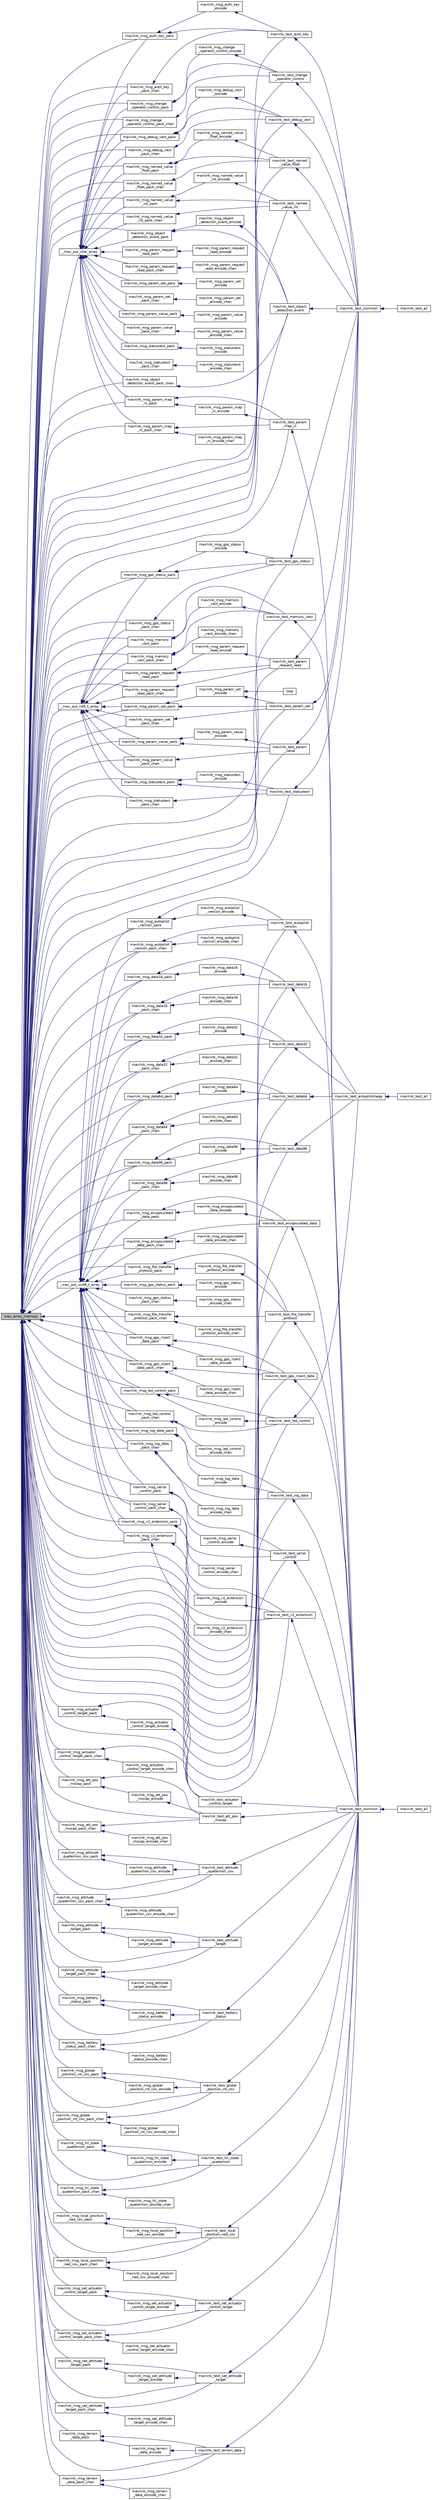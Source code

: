 digraph "mav_array_memcpy"
{
 // INTERACTIVE_SVG=YES
  edge [fontname="Helvetica",fontsize="10",labelfontname="Helvetica",labelfontsize="10"];
  node [fontname="Helvetica",fontsize="10",shape=record];
  rankdir="LR";
  Node1 [label="mav_array_memcpy",height=0.2,width=0.4,color="black", fillcolor="grey75", style="filled" fontcolor="black"];
  Node1 -> Node2 [dir="back",color="midnightblue",fontsize="10",style="solid",fontname="Helvetica"];
  Node2 [label="_mav_put_char_array",height=0.2,width=0.4,color="black", fillcolor="white", style="filled",URL="$v0_89_2protocol_8h.html#a1e87b7f293e127478ca611644a7810b6"];
  Node2 -> Node3 [dir="back",color="midnightblue",fontsize="10",style="solid",fontname="Helvetica"];
  Node3 [label="mavlink_msg_auth_key_pack",height=0.2,width=0.4,color="black", fillcolor="white", style="filled",URL="$v0_89_2common_2mavlink__msg__auth__key_8h.html#a5eb1b5a9bf0549194b6e2e242bd9f283",tooltip="Pack a auth_key message. "];
  Node3 -> Node4 [dir="back",color="midnightblue",fontsize="10",style="solid",fontname="Helvetica"];
  Node4 [label="mavlink_msg_auth_key\l_encode",height=0.2,width=0.4,color="black", fillcolor="white", style="filled",URL="$v0_89_2common_2mavlink__msg__auth__key_8h.html#adaf9e1697df71f53ddd3fd70dcecde40",tooltip="Encode a auth_key struct into a message. "];
  Node4 -> Node5 [dir="back",color="midnightblue",fontsize="10",style="solid",fontname="Helvetica"];
  Node5 [label="mavlink_test_auth_key",height=0.2,width=0.4,color="black", fillcolor="white", style="filled",URL="$v0_89_2common_2testsuite_8h.html#ac41de322ef84bfa78d7d47669873f708"];
  Node5 -> Node6 [dir="back",color="midnightblue",fontsize="10",style="solid",fontname="Helvetica"];
  Node6 [label="mavlink_test_common",height=0.2,width=0.4,color="black", fillcolor="white", style="filled",URL="$v0_89_2common_2testsuite_8h.html#af349432601ac003d2c80a69c100c70a4"];
  Node6 -> Node7 [dir="back",color="midnightblue",fontsize="10",style="solid",fontname="Helvetica"];
  Node7 [label="mavlink_test_all",height=0.2,width=0.4,color="black", fillcolor="white", style="filled",URL="$v0_89_2common_2testsuite_8h.html#a4cc77b6c343679298da5d3c2b4e48759"];
  Node3 -> Node5 [dir="back",color="midnightblue",fontsize="10",style="solid",fontname="Helvetica"];
  Node2 -> Node8 [dir="back",color="midnightblue",fontsize="10",style="solid",fontname="Helvetica"];
  Node8 [label="mavlink_msg_auth_key\l_pack_chan",height=0.2,width=0.4,color="black", fillcolor="white", style="filled",URL="$v0_89_2common_2mavlink__msg__auth__key_8h.html#a3ddf0f9492331a4aab9ce60f10b10988",tooltip="Pack a auth_key message on a channel. "];
  Node8 -> Node5 [dir="back",color="midnightblue",fontsize="10",style="solid",fontname="Helvetica"];
  Node2 -> Node9 [dir="back",color="midnightblue",fontsize="10",style="solid",fontname="Helvetica"];
  Node9 [label="mavlink_msg_change\l_operator_control_pack",height=0.2,width=0.4,color="black", fillcolor="white", style="filled",URL="$v0_89_2common_2mavlink__msg__change__operator__control_8h.html#acd647d41f415e291aee5d095df74eee3",tooltip="Pack a change_operator_control message. "];
  Node9 -> Node10 [dir="back",color="midnightblue",fontsize="10",style="solid",fontname="Helvetica"];
  Node10 [label="mavlink_msg_change\l_operator_control_encode",height=0.2,width=0.4,color="black", fillcolor="white", style="filled",URL="$v0_89_2common_2mavlink__msg__change__operator__control_8h.html#aabae5cde75540c7e00eeb4188322bb98",tooltip="Encode a change_operator_control struct into a message. "];
  Node10 -> Node11 [dir="back",color="midnightblue",fontsize="10",style="solid",fontname="Helvetica"];
  Node11 [label="mavlink_test_change\l_operator_control",height=0.2,width=0.4,color="black", fillcolor="white", style="filled",URL="$v0_89_2common_2testsuite_8h.html#ac5ff28d1a5ffde95310ac87a5db08312"];
  Node11 -> Node6 [dir="back",color="midnightblue",fontsize="10",style="solid",fontname="Helvetica"];
  Node9 -> Node11 [dir="back",color="midnightblue",fontsize="10",style="solid",fontname="Helvetica"];
  Node2 -> Node12 [dir="back",color="midnightblue",fontsize="10",style="solid",fontname="Helvetica"];
  Node12 [label="mavlink_msg_change\l_operator_control_pack_chan",height=0.2,width=0.4,color="black", fillcolor="white", style="filled",URL="$v0_89_2common_2mavlink__msg__change__operator__control_8h.html#ab67baa0d3bc6c24f7e0caa09cd18f174",tooltip="Pack a change_operator_control message on a channel. "];
  Node12 -> Node11 [dir="back",color="midnightblue",fontsize="10",style="solid",fontname="Helvetica"];
  Node2 -> Node13 [dir="back",color="midnightblue",fontsize="10",style="solid",fontname="Helvetica"];
  Node13 [label="mavlink_msg_debug_vect_pack",height=0.2,width=0.4,color="black", fillcolor="white", style="filled",URL="$v0_89_2common_2mavlink__msg__debug__vect_8h.html#aa030e1677874c2f8cbbb1eeebd42d3f0",tooltip="Pack a debug_vect message. "];
  Node13 -> Node14 [dir="back",color="midnightblue",fontsize="10",style="solid",fontname="Helvetica"];
  Node14 [label="mavlink_msg_debug_vect\l_encode",height=0.2,width=0.4,color="black", fillcolor="white", style="filled",URL="$v0_89_2common_2mavlink__msg__debug__vect_8h.html#abbceae78ea0dcd410d92b5d6a1885977",tooltip="Encode a debug_vect struct into a message. "];
  Node14 -> Node15 [dir="back",color="midnightblue",fontsize="10",style="solid",fontname="Helvetica"];
  Node15 [label="mavlink_test_debug_vect",height=0.2,width=0.4,color="black", fillcolor="white", style="filled",URL="$v0_89_2common_2testsuite_8h.html#aacb193ff34513d157e62e46c3c38da0a"];
  Node15 -> Node6 [dir="back",color="midnightblue",fontsize="10",style="solid",fontname="Helvetica"];
  Node13 -> Node15 [dir="back",color="midnightblue",fontsize="10",style="solid",fontname="Helvetica"];
  Node2 -> Node16 [dir="back",color="midnightblue",fontsize="10",style="solid",fontname="Helvetica"];
  Node16 [label="mavlink_msg_debug_vect\l_pack_chan",height=0.2,width=0.4,color="black", fillcolor="white", style="filled",URL="$v0_89_2common_2mavlink__msg__debug__vect_8h.html#ae6b5b2990f0d0f704a38bc3e75ff700a",tooltip="Pack a debug_vect message on a channel. "];
  Node16 -> Node15 [dir="back",color="midnightblue",fontsize="10",style="solid",fontname="Helvetica"];
  Node2 -> Node17 [dir="back",color="midnightblue",fontsize="10",style="solid",fontname="Helvetica"];
  Node17 [label="mavlink_msg_named_value\l_float_pack",height=0.2,width=0.4,color="black", fillcolor="white", style="filled",URL="$v0_89_2common_2mavlink__msg__named__value__float_8h.html#ab81a303ba49367e8f8ad4f6350626fa1",tooltip="Pack a named_value_float message. "];
  Node17 -> Node18 [dir="back",color="midnightblue",fontsize="10",style="solid",fontname="Helvetica"];
  Node18 [label="mavlink_msg_named_value\l_float_encode",height=0.2,width=0.4,color="black", fillcolor="white", style="filled",URL="$v0_89_2common_2mavlink__msg__named__value__float_8h.html#a1d366e6bfb2a4b097342b21143103635",tooltip="Encode a named_value_float struct into a message. "];
  Node18 -> Node19 [dir="back",color="midnightblue",fontsize="10",style="solid",fontname="Helvetica"];
  Node19 [label="mavlink_test_named\l_value_float",height=0.2,width=0.4,color="black", fillcolor="white", style="filled",URL="$v0_89_2common_2testsuite_8h.html#a5c0f580523a30f43a65d19a0e91692b8"];
  Node19 -> Node6 [dir="back",color="midnightblue",fontsize="10",style="solid",fontname="Helvetica"];
  Node17 -> Node19 [dir="back",color="midnightblue",fontsize="10",style="solid",fontname="Helvetica"];
  Node2 -> Node20 [dir="back",color="midnightblue",fontsize="10",style="solid",fontname="Helvetica"];
  Node20 [label="mavlink_msg_named_value\l_float_pack_chan",height=0.2,width=0.4,color="black", fillcolor="white", style="filled",URL="$v0_89_2common_2mavlink__msg__named__value__float_8h.html#a3a132e72de7bfa848ff3774b123bfe35",tooltip="Pack a named_value_float message on a channel. "];
  Node20 -> Node19 [dir="back",color="midnightblue",fontsize="10",style="solid",fontname="Helvetica"];
  Node2 -> Node21 [dir="back",color="midnightblue",fontsize="10",style="solid",fontname="Helvetica"];
  Node21 [label="mavlink_msg_named_value\l_int_pack",height=0.2,width=0.4,color="black", fillcolor="white", style="filled",URL="$v0_89_2common_2mavlink__msg__named__value__int_8h.html#add60a2347bfec6efca6caf0e12f646f0",tooltip="Pack a named_value_int message. "];
  Node21 -> Node22 [dir="back",color="midnightblue",fontsize="10",style="solid",fontname="Helvetica"];
  Node22 [label="mavlink_msg_named_value\l_int_encode",height=0.2,width=0.4,color="black", fillcolor="white", style="filled",URL="$v0_89_2common_2mavlink__msg__named__value__int_8h.html#afa8193110e4e3d631c7f1d81225e14f2",tooltip="Encode a named_value_int struct into a message. "];
  Node22 -> Node23 [dir="back",color="midnightblue",fontsize="10",style="solid",fontname="Helvetica"];
  Node23 [label="mavlink_test_named\l_value_int",height=0.2,width=0.4,color="black", fillcolor="white", style="filled",URL="$v0_89_2common_2testsuite_8h.html#a002997a939d8be98f4734cc5a113efb0"];
  Node23 -> Node6 [dir="back",color="midnightblue",fontsize="10",style="solid",fontname="Helvetica"];
  Node21 -> Node23 [dir="back",color="midnightblue",fontsize="10",style="solid",fontname="Helvetica"];
  Node2 -> Node24 [dir="back",color="midnightblue",fontsize="10",style="solid",fontname="Helvetica"];
  Node24 [label="mavlink_msg_named_value\l_int_pack_chan",height=0.2,width=0.4,color="black", fillcolor="white", style="filled",URL="$v0_89_2common_2mavlink__msg__named__value__int_8h.html#acec709a920caea50312b445c41c61185",tooltip="Pack a named_value_int message on a channel. "];
  Node24 -> Node23 [dir="back",color="midnightblue",fontsize="10",style="solid",fontname="Helvetica"];
  Node2 -> Node25 [dir="back",color="midnightblue",fontsize="10",style="solid",fontname="Helvetica"];
  Node25 [label="mavlink_msg_object\l_detection_event_pack",height=0.2,width=0.4,color="black", fillcolor="white", style="filled",URL="$mavlink__msg__object__detection__event_8h.html#ab397c897a14ca2475de5cf86c8f2312e",tooltip="Pack a object_detection_event message. "];
  Node25 -> Node26 [dir="back",color="midnightblue",fontsize="10",style="solid",fontname="Helvetica"];
  Node26 [label="mavlink_msg_object\l_detection_event_encode",height=0.2,width=0.4,color="black", fillcolor="white", style="filled",URL="$mavlink__msg__object__detection__event_8h.html#a33a0fc8eb5cd715981037643f4821da1",tooltip="Encode a object_detection_event struct into a message. "];
  Node26 -> Node27 [dir="back",color="midnightblue",fontsize="10",style="solid",fontname="Helvetica"];
  Node27 [label="mavlink_test_object\l_detection_event",height=0.2,width=0.4,color="black", fillcolor="white", style="filled",URL="$v0_89_2common_2testsuite_8h.html#abc8e801462faab6aab4011b7d757884d"];
  Node27 -> Node6 [dir="back",color="midnightblue",fontsize="10",style="solid",fontname="Helvetica"];
  Node25 -> Node27 [dir="back",color="midnightblue",fontsize="10",style="solid",fontname="Helvetica"];
  Node2 -> Node28 [dir="back",color="midnightblue",fontsize="10",style="solid",fontname="Helvetica"];
  Node28 [label="mavlink_msg_object\l_detection_event_pack_chan",height=0.2,width=0.4,color="black", fillcolor="white", style="filled",URL="$mavlink__msg__object__detection__event_8h.html#af2893d08dd5a69a60bde3dcf1662ae6d",tooltip="Pack a object_detection_event message on a channel. "];
  Node28 -> Node27 [dir="back",color="midnightblue",fontsize="10",style="solid",fontname="Helvetica"];
  Node2 -> Node29 [dir="back",color="midnightblue",fontsize="10",style="solid",fontname="Helvetica"];
  Node29 [label="mavlink_msg_param_map\l_rc_pack",height=0.2,width=0.4,color="black", fillcolor="white", style="filled",URL="$mavlink__msg__param__map__rc_8h.html#a2c0357bac81f09d5a2b8e779cbc12264",tooltip="Pack a param_map_rc message. "];
  Node29 -> Node30 [dir="back",color="midnightblue",fontsize="10",style="solid",fontname="Helvetica"];
  Node30 [label="mavlink_test_param\l_map_rc",height=0.2,width=0.4,color="black", fillcolor="white", style="filled",URL="$v1_80_2common_2testsuite_8h.html#af1352824b2eea4f519581aa31b88441f"];
  Node30 -> Node31 [dir="back",color="midnightblue",fontsize="10",style="solid",fontname="Helvetica"];
  Node31 [label="mavlink_test_common",height=0.2,width=0.4,color="black", fillcolor="white", style="filled",URL="$v1_80_2common_2testsuite_8h.html#af349432601ac003d2c80a69c100c70a4"];
  Node31 -> Node32 [dir="back",color="midnightblue",fontsize="10",style="solid",fontname="Helvetica"];
  Node32 [label="mavlink_test_all",height=0.2,width=0.4,color="black", fillcolor="white", style="filled",URL="$v1_80_2common_2testsuite_8h.html#a4cc77b6c343679298da5d3c2b4e48759"];
  Node29 -> Node33 [dir="back",color="midnightblue",fontsize="10",style="solid",fontname="Helvetica"];
  Node33 [label="mavlink_msg_param_map\l_rc_encode",height=0.2,width=0.4,color="black", fillcolor="white", style="filled",URL="$mavlink__msg__param__map__rc_8h.html#a78aa5b1aab63fe7122bb05096199c29f",tooltip="Encode a param_map_rc struct. "];
  Node33 -> Node30 [dir="back",color="midnightblue",fontsize="10",style="solid",fontname="Helvetica"];
  Node2 -> Node34 [dir="back",color="midnightblue",fontsize="10",style="solid",fontname="Helvetica"];
  Node34 [label="mavlink_msg_param_map\l_rc_pack_chan",height=0.2,width=0.4,color="black", fillcolor="white", style="filled",URL="$mavlink__msg__param__map__rc_8h.html#a453dfe30c47b39de4b59c1526bfef9e8",tooltip="Pack a param_map_rc message on a channel. "];
  Node34 -> Node30 [dir="back",color="midnightblue",fontsize="10",style="solid",fontname="Helvetica"];
  Node34 -> Node35 [dir="back",color="midnightblue",fontsize="10",style="solid",fontname="Helvetica"];
  Node35 [label="mavlink_msg_param_map\l_rc_encode_chan",height=0.2,width=0.4,color="black", fillcolor="white", style="filled",URL="$mavlink__msg__param__map__rc_8h.html#a91c254323619fccc4a5200af4a56b90d",tooltip="Encode a param_map_rc struct on a channel. "];
  Node2 -> Node36 [dir="back",color="midnightblue",fontsize="10",style="solid",fontname="Helvetica"];
  Node36 [label="mavlink_msg_param_request\l_read_pack",height=0.2,width=0.4,color="black", fillcolor="white", style="filled",URL="$v1_80_2common_2mavlink__msg__param__request__read_8h.html#a6f449aad122257d6094130be496f3f7e",tooltip="Pack a param_request_read message. "];
  Node36 -> Node37 [dir="back",color="midnightblue",fontsize="10",style="solid",fontname="Helvetica"];
  Node37 [label="mavlink_msg_param_request\l_read_encode",height=0.2,width=0.4,color="black", fillcolor="white", style="filled",URL="$v1_80_2common_2mavlink__msg__param__request__read_8h.html#ac0b2f42a21717f799a8c97848ac8f1d2",tooltip="Encode a param_request_read struct. "];
  Node2 -> Node38 [dir="back",color="midnightblue",fontsize="10",style="solid",fontname="Helvetica"];
  Node38 [label="mavlink_msg_param_request\l_read_pack_chan",height=0.2,width=0.4,color="black", fillcolor="white", style="filled",URL="$v1_80_2common_2mavlink__msg__param__request__read_8h.html#adf09049def36c3f572d40711909d7b88",tooltip="Pack a param_request_read message on a channel. "];
  Node38 -> Node39 [dir="back",color="midnightblue",fontsize="10",style="solid",fontname="Helvetica"];
  Node39 [label="mavlink_msg_param_request\l_read_encode_chan",height=0.2,width=0.4,color="black", fillcolor="white", style="filled",URL="$v1_80_2common_2mavlink__msg__param__request__read_8h.html#a154309785942324dee3de47d35dcbce1",tooltip="Encode a param_request_read struct on a channel. "];
  Node2 -> Node40 [dir="back",color="midnightblue",fontsize="10",style="solid",fontname="Helvetica"];
  Node40 [label="mavlink_msg_param_set_pack",height=0.2,width=0.4,color="black", fillcolor="white", style="filled",URL="$v1_80_2common_2mavlink__msg__param__set_8h.html#a227a5abb0b20b35542fb9632f253f573",tooltip="Pack a param_set message. "];
  Node40 -> Node41 [dir="back",color="midnightblue",fontsize="10",style="solid",fontname="Helvetica"];
  Node41 [label="mavlink_msg_param_set\l_encode",height=0.2,width=0.4,color="black", fillcolor="white", style="filled",URL="$v1_80_2common_2mavlink__msg__param__set_8h.html#a553fb14e789ebb6e2f31a477655f2201",tooltip="Encode a param_set struct. "];
  Node2 -> Node42 [dir="back",color="midnightblue",fontsize="10",style="solid",fontname="Helvetica"];
  Node42 [label="mavlink_msg_param_set\l_pack_chan",height=0.2,width=0.4,color="black", fillcolor="white", style="filled",URL="$v1_80_2common_2mavlink__msg__param__set_8h.html#a5f06471051fd8f498f1bf747825c524e",tooltip="Pack a param_set message on a channel. "];
  Node42 -> Node43 [dir="back",color="midnightblue",fontsize="10",style="solid",fontname="Helvetica"];
  Node43 [label="mavlink_msg_param_set\l_encode_chan",height=0.2,width=0.4,color="black", fillcolor="white", style="filled",URL="$v1_80_2common_2mavlink__msg__param__set_8h.html#af74b6bceac93bc3f34a244b336ce0457",tooltip="Encode a param_set struct on a channel. "];
  Node2 -> Node44 [dir="back",color="midnightblue",fontsize="10",style="solid",fontname="Helvetica"];
  Node44 [label="mavlink_msg_param_value_pack",height=0.2,width=0.4,color="black", fillcolor="white", style="filled",URL="$v1_80_2common_2mavlink__msg__param__value_8h.html#a5810f29ff78816a9ad9e7ef95c402cb2",tooltip="Pack a param_value message. "];
  Node44 -> Node45 [dir="back",color="midnightblue",fontsize="10",style="solid",fontname="Helvetica"];
  Node45 [label="mavlink_msg_param_value\l_encode",height=0.2,width=0.4,color="black", fillcolor="white", style="filled",URL="$v1_80_2common_2mavlink__msg__param__value_8h.html#aca4808242d70b70927121997f6b6f736",tooltip="Encode a param_value struct. "];
  Node2 -> Node46 [dir="back",color="midnightblue",fontsize="10",style="solid",fontname="Helvetica"];
  Node46 [label="mavlink_msg_param_value\l_pack_chan",height=0.2,width=0.4,color="black", fillcolor="white", style="filled",URL="$v1_80_2common_2mavlink__msg__param__value_8h.html#a90481f09d4f23714db70c6553d6967cd",tooltip="Pack a param_value message on a channel. "];
  Node46 -> Node47 [dir="back",color="midnightblue",fontsize="10",style="solid",fontname="Helvetica"];
  Node47 [label="mavlink_msg_param_value\l_encode_chan",height=0.2,width=0.4,color="black", fillcolor="white", style="filled",URL="$v1_80_2common_2mavlink__msg__param__value_8h.html#aa7ee341810feb909ec4a42a9d6d1c3fc",tooltip="Encode a param_value struct on a channel. "];
  Node2 -> Node48 [dir="back",color="midnightblue",fontsize="10",style="solid",fontname="Helvetica"];
  Node48 [label="mavlink_msg_statustext_pack",height=0.2,width=0.4,color="black", fillcolor="white", style="filled",URL="$v1_80_2common_2mavlink__msg__statustext_8h.html#aa0f54d610ed66efc9b467a1837060a8c",tooltip="Pack a statustext message. "];
  Node48 -> Node49 [dir="back",color="midnightblue",fontsize="10",style="solid",fontname="Helvetica"];
  Node49 [label="mavlink_msg_statustext\l_encode",height=0.2,width=0.4,color="black", fillcolor="white", style="filled",URL="$v1_80_2common_2mavlink__msg__statustext_8h.html#a54dd8cc12a7c61017a3754fb9e85d8a2",tooltip="Encode a statustext struct. "];
  Node2 -> Node50 [dir="back",color="midnightblue",fontsize="10",style="solid",fontname="Helvetica"];
  Node50 [label="mavlink_msg_statustext\l_pack_chan",height=0.2,width=0.4,color="black", fillcolor="white", style="filled",URL="$v1_80_2common_2mavlink__msg__statustext_8h.html#ad39cd40645b87f49f6320273a571591a",tooltip="Pack a statustext message on a channel. "];
  Node50 -> Node51 [dir="back",color="midnightblue",fontsize="10",style="solid",fontname="Helvetica"];
  Node51 [label="mavlink_msg_statustext\l_encode_chan",height=0.2,width=0.4,color="black", fillcolor="white", style="filled",URL="$v1_80_2common_2mavlink__msg__statustext_8h.html#a3a2ff126c715be89d6e16134f316ab06",tooltip="Encode a statustext struct on a channel. "];
  Node1 -> Node52 [dir="back",color="midnightblue",fontsize="10",style="solid",fontname="Helvetica"];
  Node52 [label="_mav_put_int8_t_array",height=0.2,width=0.4,color="black", fillcolor="white", style="filled",URL="$v0_89_2protocol_8h.html#a64bb3513b0bb1439774f99bc2f27c38b"];
  Node52 -> Node53 [dir="back",color="midnightblue",fontsize="10",style="solid",fontname="Helvetica"];
  Node53 [label="mavlink_msg_gps_status_pack",height=0.2,width=0.4,color="black", fillcolor="white", style="filled",URL="$v0_89_2common_2mavlink__msg__gps__status_8h.html#af06eb8afabaac8745416e6ac393b8dc0",tooltip="Pack a gps_status message. "];
  Node53 -> Node54 [dir="back",color="midnightblue",fontsize="10",style="solid",fontname="Helvetica"];
  Node54 [label="mavlink_msg_gps_status\l_encode",height=0.2,width=0.4,color="black", fillcolor="white", style="filled",URL="$v0_89_2common_2mavlink__msg__gps__status_8h.html#a7f2ac0f3bc21db0d8f79f475721d08d2",tooltip="Encode a gps_status struct into a message. "];
  Node54 -> Node55 [dir="back",color="midnightblue",fontsize="10",style="solid",fontname="Helvetica"];
  Node55 [label="mavlink_test_gps_status",height=0.2,width=0.4,color="black", fillcolor="white", style="filled",URL="$v0_89_2common_2testsuite_8h.html#ac28882e77f7f950bff367d0655004a25"];
  Node55 -> Node6 [dir="back",color="midnightblue",fontsize="10",style="solid",fontname="Helvetica"];
  Node53 -> Node55 [dir="back",color="midnightblue",fontsize="10",style="solid",fontname="Helvetica"];
  Node52 -> Node56 [dir="back",color="midnightblue",fontsize="10",style="solid",fontname="Helvetica"];
  Node56 [label="mavlink_msg_gps_status\l_pack_chan",height=0.2,width=0.4,color="black", fillcolor="white", style="filled",URL="$v0_89_2common_2mavlink__msg__gps__status_8h.html#a71e50e42e9217c6ad5cbe64a235c9c34",tooltip="Pack a gps_status message on a channel. "];
  Node56 -> Node55 [dir="back",color="midnightblue",fontsize="10",style="solid",fontname="Helvetica"];
  Node52 -> Node57 [dir="back",color="midnightblue",fontsize="10",style="solid",fontname="Helvetica"];
  Node57 [label="mavlink_msg_memory\l_vect_pack",height=0.2,width=0.4,color="black", fillcolor="white", style="filled",URL="$mavlink__msg__memory__vect_8h.html#af39d7ab3fe566b8a85528502de5e9c22",tooltip="Pack a memory_vect message. "];
  Node57 -> Node58 [dir="back",color="midnightblue",fontsize="10",style="solid",fontname="Helvetica"];
  Node58 [label="mavlink_test_memory_vect",height=0.2,width=0.4,color="black", fillcolor="white", style="filled",URL="$v1_80_2common_2testsuite_8h.html#a01f56dede8b550594d1cd0ba22e5d5fe"];
  Node58 -> Node31 [dir="back",color="midnightblue",fontsize="10",style="solid",fontname="Helvetica"];
  Node57 -> Node59 [dir="back",color="midnightblue",fontsize="10",style="solid",fontname="Helvetica"];
  Node59 [label="mavlink_msg_memory\l_vect_encode",height=0.2,width=0.4,color="black", fillcolor="white", style="filled",URL="$mavlink__msg__memory__vect_8h.html#a7684bd711ed6a22e6ae7df4b949100a5",tooltip="Encode a memory_vect struct. "];
  Node59 -> Node58 [dir="back",color="midnightblue",fontsize="10",style="solid",fontname="Helvetica"];
  Node52 -> Node60 [dir="back",color="midnightblue",fontsize="10",style="solid",fontname="Helvetica"];
  Node60 [label="mavlink_msg_memory\l_vect_pack_chan",height=0.2,width=0.4,color="black", fillcolor="white", style="filled",URL="$mavlink__msg__memory__vect_8h.html#a15427e3be46d614fc4a8c17ca775e8dd",tooltip="Pack a memory_vect message on a channel. "];
  Node60 -> Node58 [dir="back",color="midnightblue",fontsize="10",style="solid",fontname="Helvetica"];
  Node60 -> Node61 [dir="back",color="midnightblue",fontsize="10",style="solid",fontname="Helvetica"];
  Node61 [label="mavlink_msg_memory\l_vect_encode_chan",height=0.2,width=0.4,color="black", fillcolor="white", style="filled",URL="$mavlink__msg__memory__vect_8h.html#a0aa6c43efafa231321e7cb3f6a4327ec",tooltip="Encode a memory_vect struct on a channel. "];
  Node52 -> Node62 [dir="back",color="midnightblue",fontsize="10",style="solid",fontname="Helvetica"];
  Node62 [label="mavlink_msg_param_request\l_read_pack",height=0.2,width=0.4,color="black", fillcolor="white", style="filled",URL="$v0_89_2common_2mavlink__msg__param__request__read_8h.html#a01377350a6b268c9f6d54703c6d06f24",tooltip="Pack a param_request_read message. "];
  Node62 -> Node63 [dir="back",color="midnightblue",fontsize="10",style="solid",fontname="Helvetica"];
  Node63 [label="mavlink_msg_param_request\l_read_encode",height=0.2,width=0.4,color="black", fillcolor="white", style="filled",URL="$v0_89_2common_2mavlink__msg__param__request__read_8h.html#ac0b2f42a21717f799a8c97848ac8f1d2",tooltip="Encode a param_request_read struct into a message. "];
  Node63 -> Node64 [dir="back",color="midnightblue",fontsize="10",style="solid",fontname="Helvetica"];
  Node64 [label="mavlink_test_param\l_request_read",height=0.2,width=0.4,color="black", fillcolor="white", style="filled",URL="$v0_89_2common_2testsuite_8h.html#a80bddf4292281cd11f5e4f2bd7c95857"];
  Node64 -> Node6 [dir="back",color="midnightblue",fontsize="10",style="solid",fontname="Helvetica"];
  Node62 -> Node64 [dir="back",color="midnightblue",fontsize="10",style="solid",fontname="Helvetica"];
  Node52 -> Node65 [dir="back",color="midnightblue",fontsize="10",style="solid",fontname="Helvetica"];
  Node65 [label="mavlink_msg_param_request\l_read_pack_chan",height=0.2,width=0.4,color="black", fillcolor="white", style="filled",URL="$v0_89_2common_2mavlink__msg__param__request__read_8h.html#afc54042641a559ab733a1920a2abdda1",tooltip="Pack a param_request_read message on a channel. "];
  Node65 -> Node64 [dir="back",color="midnightblue",fontsize="10",style="solid",fontname="Helvetica"];
  Node52 -> Node66 [dir="back",color="midnightblue",fontsize="10",style="solid",fontname="Helvetica"];
  Node66 [label="mavlink_msg_param_set_pack",height=0.2,width=0.4,color="black", fillcolor="white", style="filled",URL="$v0_89_2common_2mavlink__msg__param__set_8h.html#ac07002dbcae6dab4a17018b30a69fe19",tooltip="Pack a param_set message. "];
  Node66 -> Node67 [dir="back",color="midnightblue",fontsize="10",style="solid",fontname="Helvetica"];
  Node67 [label="mavlink_msg_param_set\l_encode",height=0.2,width=0.4,color="black", fillcolor="white", style="filled",URL="$v0_89_2common_2mavlink__msg__param__set_8h.html#a553fb14e789ebb6e2f31a477655f2201",tooltip="Encode a param_set struct into a message. "];
  Node67 -> Node68 [dir="back",color="midnightblue",fontsize="10",style="solid",fontname="Helvetica"];
  Node68 [label="loop",height=0.2,width=0.4,color="black", fillcolor="white", style="filled",URL="$routing_8pde.html#a0b33edabd7f1c4e4a0bf32c67269be2f"];
  Node67 -> Node69 [dir="back",color="midnightblue",fontsize="10",style="solid",fontname="Helvetica"];
  Node69 [label="mavlink_test_param_set",height=0.2,width=0.4,color="black", fillcolor="white", style="filled",URL="$v0_89_2common_2testsuite_8h.html#a69acd76734c32b19dca35fefc0d48b30"];
  Node69 -> Node6 [dir="back",color="midnightblue",fontsize="10",style="solid",fontname="Helvetica"];
  Node66 -> Node69 [dir="back",color="midnightblue",fontsize="10",style="solid",fontname="Helvetica"];
  Node52 -> Node70 [dir="back",color="midnightblue",fontsize="10",style="solid",fontname="Helvetica"];
  Node70 [label="mavlink_msg_param_set\l_pack_chan",height=0.2,width=0.4,color="black", fillcolor="white", style="filled",URL="$v0_89_2common_2mavlink__msg__param__set_8h.html#a9b885147b54932297f137b51ac607da4",tooltip="Pack a param_set message on a channel. "];
  Node70 -> Node69 [dir="back",color="midnightblue",fontsize="10",style="solid",fontname="Helvetica"];
  Node52 -> Node71 [dir="back",color="midnightblue",fontsize="10",style="solid",fontname="Helvetica"];
  Node71 [label="mavlink_msg_param_value_pack",height=0.2,width=0.4,color="black", fillcolor="white", style="filled",URL="$v0_89_2common_2mavlink__msg__param__value_8h.html#acbef1ec07e2eb3bff44623a1c800863e",tooltip="Pack a param_value message. "];
  Node71 -> Node72 [dir="back",color="midnightblue",fontsize="10",style="solid",fontname="Helvetica"];
  Node72 [label="mavlink_msg_param_value\l_encode",height=0.2,width=0.4,color="black", fillcolor="white", style="filled",URL="$v0_89_2common_2mavlink__msg__param__value_8h.html#aca4808242d70b70927121997f6b6f736",tooltip="Encode a param_value struct into a message. "];
  Node72 -> Node73 [dir="back",color="midnightblue",fontsize="10",style="solid",fontname="Helvetica"];
  Node73 [label="mavlink_test_param\l_value",height=0.2,width=0.4,color="black", fillcolor="white", style="filled",URL="$v0_89_2common_2testsuite_8h.html#a21b48d9cd6e6feef3d12b07b20b9575c"];
  Node73 -> Node6 [dir="back",color="midnightblue",fontsize="10",style="solid",fontname="Helvetica"];
  Node71 -> Node73 [dir="back",color="midnightblue",fontsize="10",style="solid",fontname="Helvetica"];
  Node52 -> Node74 [dir="back",color="midnightblue",fontsize="10",style="solid",fontname="Helvetica"];
  Node74 [label="mavlink_msg_param_value\l_pack_chan",height=0.2,width=0.4,color="black", fillcolor="white", style="filled",URL="$v0_89_2common_2mavlink__msg__param__value_8h.html#a392b1e2f329b22ffb1ebf291242502fc",tooltip="Pack a param_value message on a channel. "];
  Node74 -> Node73 [dir="back",color="midnightblue",fontsize="10",style="solid",fontname="Helvetica"];
  Node52 -> Node75 [dir="back",color="midnightblue",fontsize="10",style="solid",fontname="Helvetica"];
  Node75 [label="mavlink_msg_statustext_pack",height=0.2,width=0.4,color="black", fillcolor="white", style="filled",URL="$v0_89_2common_2mavlink__msg__statustext_8h.html#af24eace2f47c304dacbde60900e5f78d",tooltip="Pack a statustext message. "];
  Node75 -> Node76 [dir="back",color="midnightblue",fontsize="10",style="solid",fontname="Helvetica"];
  Node76 [label="mavlink_msg_statustext\l_encode",height=0.2,width=0.4,color="black", fillcolor="white", style="filled",URL="$v0_89_2common_2mavlink__msg__statustext_8h.html#a54dd8cc12a7c61017a3754fb9e85d8a2",tooltip="Encode a statustext struct into a message. "];
  Node76 -> Node77 [dir="back",color="midnightblue",fontsize="10",style="solid",fontname="Helvetica"];
  Node77 [label="mavlink_test_statustext",height=0.2,width=0.4,color="black", fillcolor="white", style="filled",URL="$v0_89_2common_2testsuite_8h.html#a51abb4978c027f4cfda16bbfffb31e36"];
  Node77 -> Node6 [dir="back",color="midnightblue",fontsize="10",style="solid",fontname="Helvetica"];
  Node75 -> Node77 [dir="back",color="midnightblue",fontsize="10",style="solid",fontname="Helvetica"];
  Node52 -> Node78 [dir="back",color="midnightblue",fontsize="10",style="solid",fontname="Helvetica"];
  Node78 [label="mavlink_msg_statustext\l_pack_chan",height=0.2,width=0.4,color="black", fillcolor="white", style="filled",URL="$v0_89_2common_2mavlink__msg__statustext_8h.html#a5abf3793ed13f3be65abc47dcf371312",tooltip="Pack a statustext message on a channel. "];
  Node78 -> Node77 [dir="back",color="midnightblue",fontsize="10",style="solid",fontname="Helvetica"];
  Node1 -> Node79 [dir="back",color="midnightblue",fontsize="10",style="solid",fontname="Helvetica"];
  Node79 [label="_mav_put_uint8_t_array",height=0.2,width=0.4,color="black", fillcolor="white", style="filled",URL="$v0_89_2protocol_8h.html#a78cf8b010c1768f8be4b9caa34aba0dc"];
  Node79 -> Node80 [dir="back",color="midnightblue",fontsize="10",style="solid",fontname="Helvetica"];
  Node80 [label="mavlink_msg_autopilot\l_version_pack",height=0.2,width=0.4,color="black", fillcolor="white", style="filled",URL="$mavlink__msg__autopilot__version_8h.html#af5f2e9138f624106dbf013fbc68886fb",tooltip="Pack a autopilot_version message. "];
  Node80 -> Node81 [dir="back",color="midnightblue",fontsize="10",style="solid",fontname="Helvetica"];
  Node81 [label="mavlink_test_autopilot\l_version",height=0.2,width=0.4,color="black", fillcolor="white", style="filled",URL="$v1_80_2common_2testsuite_8h.html#a9a34e152c8867677d8e68d8c46499df4"];
  Node81 -> Node31 [dir="back",color="midnightblue",fontsize="10",style="solid",fontname="Helvetica"];
  Node80 -> Node82 [dir="back",color="midnightblue",fontsize="10",style="solid",fontname="Helvetica"];
  Node82 [label="mavlink_msg_autopilot\l_version_encode",height=0.2,width=0.4,color="black", fillcolor="white", style="filled",URL="$mavlink__msg__autopilot__version_8h.html#a8139b0bba20d763bca7037106cbd0401",tooltip="Encode a autopilot_version struct. "];
  Node82 -> Node81 [dir="back",color="midnightblue",fontsize="10",style="solid",fontname="Helvetica"];
  Node79 -> Node83 [dir="back",color="midnightblue",fontsize="10",style="solid",fontname="Helvetica"];
  Node83 [label="mavlink_msg_autopilot\l_version_pack_chan",height=0.2,width=0.4,color="black", fillcolor="white", style="filled",URL="$mavlink__msg__autopilot__version_8h.html#a9a04835a7cce2bcb44c96244b0362898",tooltip="Pack a autopilot_version message on a channel. "];
  Node83 -> Node81 [dir="back",color="midnightblue",fontsize="10",style="solid",fontname="Helvetica"];
  Node83 -> Node84 [dir="back",color="midnightblue",fontsize="10",style="solid",fontname="Helvetica"];
  Node84 [label="mavlink_msg_autopilot\l_version_encode_chan",height=0.2,width=0.4,color="black", fillcolor="white", style="filled",URL="$mavlink__msg__autopilot__version_8h.html#a82f7c5f9a7f50183fd74b24a819fb9eb",tooltip="Encode a autopilot_version struct on a channel. "];
  Node79 -> Node85 [dir="back",color="midnightblue",fontsize="10",style="solid",fontname="Helvetica"];
  Node85 [label="mavlink_msg_data16_pack",height=0.2,width=0.4,color="black", fillcolor="white", style="filled",URL="$mavlink__msg__data16_8h.html#af70b470f7ae9ad196e81b24c1e3f2b40",tooltip="Pack a data16 message. "];
  Node85 -> Node86 [dir="back",color="midnightblue",fontsize="10",style="solid",fontname="Helvetica"];
  Node86 [label="mavlink_test_data16",height=0.2,width=0.4,color="black", fillcolor="white", style="filled",URL="$v1_80_2ardupilotmega_2testsuite_8h.html#a816cdb46445f3f6f5dde989d092c5591"];
  Node86 -> Node87 [dir="back",color="midnightblue",fontsize="10",style="solid",fontname="Helvetica"];
  Node87 [label="mavlink_test_ardupilotmega",height=0.2,width=0.4,color="black", fillcolor="white", style="filled",URL="$v1_80_2ardupilotmega_2testsuite_8h.html#ab264d471ac2f46584f2bb580704b5e9d"];
  Node87 -> Node88 [dir="back",color="midnightblue",fontsize="10",style="solid",fontname="Helvetica"];
  Node88 [label="mavlink_test_all",height=0.2,width=0.4,color="black", fillcolor="white", style="filled",URL="$v1_80_2ardupilotmega_2testsuite_8h.html#a4cc77b6c343679298da5d3c2b4e48759"];
  Node85 -> Node89 [dir="back",color="midnightblue",fontsize="10",style="solid",fontname="Helvetica"];
  Node89 [label="mavlink_msg_data16\l_encode",height=0.2,width=0.4,color="black", fillcolor="white", style="filled",URL="$mavlink__msg__data16_8h.html#a1d89790410e7d6ec0f9660735543ed86",tooltip="Encode a data16 struct. "];
  Node89 -> Node86 [dir="back",color="midnightblue",fontsize="10",style="solid",fontname="Helvetica"];
  Node79 -> Node90 [dir="back",color="midnightblue",fontsize="10",style="solid",fontname="Helvetica"];
  Node90 [label="mavlink_msg_data16\l_pack_chan",height=0.2,width=0.4,color="black", fillcolor="white", style="filled",URL="$mavlink__msg__data16_8h.html#a41b36b860e368d61a648310feae5a9ca",tooltip="Pack a data16 message on a channel. "];
  Node90 -> Node86 [dir="back",color="midnightblue",fontsize="10",style="solid",fontname="Helvetica"];
  Node90 -> Node91 [dir="back",color="midnightblue",fontsize="10",style="solid",fontname="Helvetica"];
  Node91 [label="mavlink_msg_data16\l_encode_chan",height=0.2,width=0.4,color="black", fillcolor="white", style="filled",URL="$mavlink__msg__data16_8h.html#a980209088d485f7a4b42e6e686a04a49",tooltip="Encode a data16 struct on a channel. "];
  Node79 -> Node92 [dir="back",color="midnightblue",fontsize="10",style="solid",fontname="Helvetica"];
  Node92 [label="mavlink_msg_data32_pack",height=0.2,width=0.4,color="black", fillcolor="white", style="filled",URL="$mavlink__msg__data32_8h.html#a7d56365ac117f34635a76a95b81ed2ee",tooltip="Pack a data32 message. "];
  Node92 -> Node93 [dir="back",color="midnightblue",fontsize="10",style="solid",fontname="Helvetica"];
  Node93 [label="mavlink_test_data32",height=0.2,width=0.4,color="black", fillcolor="white", style="filled",URL="$v1_80_2ardupilotmega_2testsuite_8h.html#a2e7f1d6f794ab67065bc6a9376f26946"];
  Node93 -> Node87 [dir="back",color="midnightblue",fontsize="10",style="solid",fontname="Helvetica"];
  Node92 -> Node94 [dir="back",color="midnightblue",fontsize="10",style="solid",fontname="Helvetica"];
  Node94 [label="mavlink_msg_data32\l_encode",height=0.2,width=0.4,color="black", fillcolor="white", style="filled",URL="$mavlink__msg__data32_8h.html#a8ba3c9a853cb4fd2325d6a568280c482",tooltip="Encode a data32 struct. "];
  Node94 -> Node93 [dir="back",color="midnightblue",fontsize="10",style="solid",fontname="Helvetica"];
  Node79 -> Node95 [dir="back",color="midnightblue",fontsize="10",style="solid",fontname="Helvetica"];
  Node95 [label="mavlink_msg_data32\l_pack_chan",height=0.2,width=0.4,color="black", fillcolor="white", style="filled",URL="$mavlink__msg__data32_8h.html#a7f8500180c021390b8c7f7cb8390da59",tooltip="Pack a data32 message on a channel. "];
  Node95 -> Node93 [dir="back",color="midnightblue",fontsize="10",style="solid",fontname="Helvetica"];
  Node95 -> Node96 [dir="back",color="midnightblue",fontsize="10",style="solid",fontname="Helvetica"];
  Node96 [label="mavlink_msg_data32\l_encode_chan",height=0.2,width=0.4,color="black", fillcolor="white", style="filled",URL="$mavlink__msg__data32_8h.html#ae338bc5376541b1f1016cc8213d6b316",tooltip="Encode a data32 struct on a channel. "];
  Node79 -> Node97 [dir="back",color="midnightblue",fontsize="10",style="solid",fontname="Helvetica"];
  Node97 [label="mavlink_msg_data64_pack",height=0.2,width=0.4,color="black", fillcolor="white", style="filled",URL="$mavlink__msg__data64_8h.html#a218b079035f0824dfb6ef7bed1653034",tooltip="Pack a data64 message. "];
  Node97 -> Node98 [dir="back",color="midnightblue",fontsize="10",style="solid",fontname="Helvetica"];
  Node98 [label="mavlink_test_data64",height=0.2,width=0.4,color="black", fillcolor="white", style="filled",URL="$v1_80_2ardupilotmega_2testsuite_8h.html#a6e3b3df5aa1d1f06ad3116dfcd03d43c"];
  Node98 -> Node87 [dir="back",color="midnightblue",fontsize="10",style="solid",fontname="Helvetica"];
  Node97 -> Node99 [dir="back",color="midnightblue",fontsize="10",style="solid",fontname="Helvetica"];
  Node99 [label="mavlink_msg_data64\l_encode",height=0.2,width=0.4,color="black", fillcolor="white", style="filled",URL="$mavlink__msg__data64_8h.html#aac7a408f074a01b9f3aca532b8850f07",tooltip="Encode a data64 struct. "];
  Node99 -> Node98 [dir="back",color="midnightblue",fontsize="10",style="solid",fontname="Helvetica"];
  Node79 -> Node100 [dir="back",color="midnightblue",fontsize="10",style="solid",fontname="Helvetica"];
  Node100 [label="mavlink_msg_data64\l_pack_chan",height=0.2,width=0.4,color="black", fillcolor="white", style="filled",URL="$mavlink__msg__data64_8h.html#a9abc0df6be826c58891fcda1e1c95e10",tooltip="Pack a data64 message on a channel. "];
  Node100 -> Node98 [dir="back",color="midnightblue",fontsize="10",style="solid",fontname="Helvetica"];
  Node100 -> Node101 [dir="back",color="midnightblue",fontsize="10",style="solid",fontname="Helvetica"];
  Node101 [label="mavlink_msg_data64\l_encode_chan",height=0.2,width=0.4,color="black", fillcolor="white", style="filled",URL="$mavlink__msg__data64_8h.html#aa4d6e661d017a398cda3091604f506b6",tooltip="Encode a data64 struct on a channel. "];
  Node79 -> Node102 [dir="back",color="midnightblue",fontsize="10",style="solid",fontname="Helvetica"];
  Node102 [label="mavlink_msg_data96_pack",height=0.2,width=0.4,color="black", fillcolor="white", style="filled",URL="$mavlink__msg__data96_8h.html#a6b85fa0b8f7966405282f19cac10d6e9",tooltip="Pack a data96 message. "];
  Node102 -> Node103 [dir="back",color="midnightblue",fontsize="10",style="solid",fontname="Helvetica"];
  Node103 [label="mavlink_test_data96",height=0.2,width=0.4,color="black", fillcolor="white", style="filled",URL="$v1_80_2ardupilotmega_2testsuite_8h.html#a5d7f0fa2275519351a42e590810e4f4a"];
  Node103 -> Node87 [dir="back",color="midnightblue",fontsize="10",style="solid",fontname="Helvetica"];
  Node102 -> Node104 [dir="back",color="midnightblue",fontsize="10",style="solid",fontname="Helvetica"];
  Node104 [label="mavlink_msg_data96\l_encode",height=0.2,width=0.4,color="black", fillcolor="white", style="filled",URL="$mavlink__msg__data96_8h.html#aee468db708a46b4c25305eee68b1a314",tooltip="Encode a data96 struct. "];
  Node104 -> Node103 [dir="back",color="midnightblue",fontsize="10",style="solid",fontname="Helvetica"];
  Node79 -> Node105 [dir="back",color="midnightblue",fontsize="10",style="solid",fontname="Helvetica"];
  Node105 [label="mavlink_msg_data96\l_pack_chan",height=0.2,width=0.4,color="black", fillcolor="white", style="filled",URL="$mavlink__msg__data96_8h.html#a683b450bdbc88d90e4b7ea7baafa08b7",tooltip="Pack a data96 message on a channel. "];
  Node105 -> Node103 [dir="back",color="midnightblue",fontsize="10",style="solid",fontname="Helvetica"];
  Node105 -> Node106 [dir="back",color="midnightblue",fontsize="10",style="solid",fontname="Helvetica"];
  Node106 [label="mavlink_msg_data96\l_encode_chan",height=0.2,width=0.4,color="black", fillcolor="white", style="filled",URL="$mavlink__msg__data96_8h.html#a5c62f9eacad7d4c8f85be34764c6cdfd",tooltip="Encode a data96 struct on a channel. "];
  Node79 -> Node107 [dir="back",color="midnightblue",fontsize="10",style="solid",fontname="Helvetica"];
  Node107 [label="mavlink_msg_encapsulated\l_data_pack",height=0.2,width=0.4,color="black", fillcolor="white", style="filled",URL="$mavlink__msg__encapsulated__data_8h.html#a8eb114e49749b39c0f34172f9e7bdcb3",tooltip="Pack a encapsulated_data message. "];
  Node107 -> Node108 [dir="back",color="midnightblue",fontsize="10",style="solid",fontname="Helvetica"];
  Node108 [label="mavlink_test_encapsulated_data",height=0.2,width=0.4,color="black", fillcolor="white", style="filled",URL="$v1_80_2common_2testsuite_8h.html#a95b55373e70e02fc142aa23cb72c4e8e"];
  Node108 -> Node31 [dir="back",color="midnightblue",fontsize="10",style="solid",fontname="Helvetica"];
  Node107 -> Node109 [dir="back",color="midnightblue",fontsize="10",style="solid",fontname="Helvetica"];
  Node109 [label="mavlink_msg_encapsulated\l_data_encode",height=0.2,width=0.4,color="black", fillcolor="white", style="filled",URL="$mavlink__msg__encapsulated__data_8h.html#a79fd1222cfb600c3d061747c1c42f9f8",tooltip="Encode a encapsulated_data struct. "];
  Node109 -> Node108 [dir="back",color="midnightblue",fontsize="10",style="solid",fontname="Helvetica"];
  Node79 -> Node110 [dir="back",color="midnightblue",fontsize="10",style="solid",fontname="Helvetica"];
  Node110 [label="mavlink_msg_encapsulated\l_data_pack_chan",height=0.2,width=0.4,color="black", fillcolor="white", style="filled",URL="$mavlink__msg__encapsulated__data_8h.html#a4743f90be95b40a1d8687994688e7ab3",tooltip="Pack a encapsulated_data message on a channel. "];
  Node110 -> Node108 [dir="back",color="midnightblue",fontsize="10",style="solid",fontname="Helvetica"];
  Node110 -> Node111 [dir="back",color="midnightblue",fontsize="10",style="solid",fontname="Helvetica"];
  Node111 [label="mavlink_msg_encapsulated\l_data_encode_chan",height=0.2,width=0.4,color="black", fillcolor="white", style="filled",URL="$mavlink__msg__encapsulated__data_8h.html#ac0ed936e773df34b0bcab86cf461f3ea",tooltip="Encode a encapsulated_data struct on a channel. "];
  Node79 -> Node112 [dir="back",color="midnightblue",fontsize="10",style="solid",fontname="Helvetica"];
  Node112 [label="mavlink_msg_file_transfer\l_protocol_pack",height=0.2,width=0.4,color="black", fillcolor="white", style="filled",URL="$mavlink__msg__file__transfer__protocol_8h.html#a8a548f61b610e0520f649b7392bbfdf9",tooltip="Pack a file_transfer_protocol message. "];
  Node112 -> Node113 [dir="back",color="midnightblue",fontsize="10",style="solid",fontname="Helvetica"];
  Node113 [label="mavlink_test_file_transfer\l_protocol",height=0.2,width=0.4,color="black", fillcolor="white", style="filled",URL="$v1_80_2common_2testsuite_8h.html#a7fe08e41903df86031e0c85716517f8e"];
  Node113 -> Node31 [dir="back",color="midnightblue",fontsize="10",style="solid",fontname="Helvetica"];
  Node112 -> Node114 [dir="back",color="midnightblue",fontsize="10",style="solid",fontname="Helvetica"];
  Node114 [label="mavlink_msg_file_transfer\l_protocol_encode",height=0.2,width=0.4,color="black", fillcolor="white", style="filled",URL="$mavlink__msg__file__transfer__protocol_8h.html#a7073b96675eec9ab5215641dc3698a62",tooltip="Encode a file_transfer_protocol struct. "];
  Node114 -> Node113 [dir="back",color="midnightblue",fontsize="10",style="solid",fontname="Helvetica"];
  Node79 -> Node115 [dir="back",color="midnightblue",fontsize="10",style="solid",fontname="Helvetica"];
  Node115 [label="mavlink_msg_file_transfer\l_protocol_pack_chan",height=0.2,width=0.4,color="black", fillcolor="white", style="filled",URL="$mavlink__msg__file__transfer__protocol_8h.html#aaf8463d68936a694f47dbd65cdbf8ead",tooltip="Pack a file_transfer_protocol message on a channel. "];
  Node115 -> Node113 [dir="back",color="midnightblue",fontsize="10",style="solid",fontname="Helvetica"];
  Node115 -> Node116 [dir="back",color="midnightblue",fontsize="10",style="solid",fontname="Helvetica"];
  Node116 [label="mavlink_msg_file_transfer\l_protocol_encode_chan",height=0.2,width=0.4,color="black", fillcolor="white", style="filled",URL="$mavlink__msg__file__transfer__protocol_8h.html#a1ee9a07f95fdd7d2abca1352edee7e9f",tooltip="Encode a file_transfer_protocol struct on a channel. "];
  Node79 -> Node117 [dir="back",color="midnightblue",fontsize="10",style="solid",fontname="Helvetica"];
  Node117 [label="mavlink_msg_gps_inject\l_data_pack",height=0.2,width=0.4,color="black", fillcolor="white", style="filled",URL="$mavlink__msg__gps__inject__data_8h.html#a16a9d8ed92e1de343b5f6371338d39ad",tooltip="Pack a gps_inject_data message. "];
  Node117 -> Node118 [dir="back",color="midnightblue",fontsize="10",style="solid",fontname="Helvetica"];
  Node118 [label="mavlink_test_gps_inject_data",height=0.2,width=0.4,color="black", fillcolor="white", style="filled",URL="$v1_80_2common_2testsuite_8h.html#a502489a60adb8b18e3500d9368a5ff7e"];
  Node118 -> Node31 [dir="back",color="midnightblue",fontsize="10",style="solid",fontname="Helvetica"];
  Node117 -> Node119 [dir="back",color="midnightblue",fontsize="10",style="solid",fontname="Helvetica"];
  Node119 [label="mavlink_msg_gps_inject\l_data_encode",height=0.2,width=0.4,color="black", fillcolor="white", style="filled",URL="$mavlink__msg__gps__inject__data_8h.html#aaa37002ab8e65143c23bbf807c384526",tooltip="Encode a gps_inject_data struct. "];
  Node119 -> Node118 [dir="back",color="midnightblue",fontsize="10",style="solid",fontname="Helvetica"];
  Node79 -> Node120 [dir="back",color="midnightblue",fontsize="10",style="solid",fontname="Helvetica"];
  Node120 [label="mavlink_msg_gps_inject\l_data_pack_chan",height=0.2,width=0.4,color="black", fillcolor="white", style="filled",URL="$mavlink__msg__gps__inject__data_8h.html#a4e0dc4b24be55d03d78ca5c1fe799ce5",tooltip="Pack a gps_inject_data message on a channel. "];
  Node120 -> Node118 [dir="back",color="midnightblue",fontsize="10",style="solid",fontname="Helvetica"];
  Node120 -> Node121 [dir="back",color="midnightblue",fontsize="10",style="solid",fontname="Helvetica"];
  Node121 [label="mavlink_msg_gps_inject\l_data_encode_chan",height=0.2,width=0.4,color="black", fillcolor="white", style="filled",URL="$mavlink__msg__gps__inject__data_8h.html#aba9b192387544140ed8396d9fc6d41c8",tooltip="Encode a gps_inject_data struct on a channel. "];
  Node79 -> Node122 [dir="back",color="midnightblue",fontsize="10",style="solid",fontname="Helvetica"];
  Node122 [label="mavlink_msg_gps_status_pack",height=0.2,width=0.4,color="black", fillcolor="white", style="filled",URL="$v1_80_2common_2mavlink__msg__gps__status_8h.html#a8aa5f92e6f16d3c4b9c2ddeb955cb1c1",tooltip="Pack a gps_status message. "];
  Node122 -> Node123 [dir="back",color="midnightblue",fontsize="10",style="solid",fontname="Helvetica"];
  Node123 [label="mavlink_msg_gps_status\l_encode",height=0.2,width=0.4,color="black", fillcolor="white", style="filled",URL="$v1_80_2common_2mavlink__msg__gps__status_8h.html#a7f2ac0f3bc21db0d8f79f475721d08d2",tooltip="Encode a gps_status struct. "];
  Node79 -> Node124 [dir="back",color="midnightblue",fontsize="10",style="solid",fontname="Helvetica"];
  Node124 [label="mavlink_msg_gps_status\l_pack_chan",height=0.2,width=0.4,color="black", fillcolor="white", style="filled",URL="$v1_80_2common_2mavlink__msg__gps__status_8h.html#ae03a464d8ea8575f0a80e6f7e9f41dcd",tooltip="Pack a gps_status message on a channel. "];
  Node124 -> Node125 [dir="back",color="midnightblue",fontsize="10",style="solid",fontname="Helvetica"];
  Node125 [label="mavlink_msg_gps_status\l_encode_chan",height=0.2,width=0.4,color="black", fillcolor="white", style="filled",URL="$v1_80_2common_2mavlink__msg__gps__status_8h.html#aa39f6f5f6c22a9e14e6c7c2d2de6d3f5",tooltip="Encode a gps_status struct on a channel. "];
  Node79 -> Node126 [dir="back",color="midnightblue",fontsize="10",style="solid",fontname="Helvetica"];
  Node126 [label="mavlink_msg_led_control_pack",height=0.2,width=0.4,color="black", fillcolor="white", style="filled",URL="$mavlink__msg__led__control_8h.html#add2a31c92e0606aa35a1444241a5bfb8",tooltip="Pack a led_control message. "];
  Node126 -> Node127 [dir="back",color="midnightblue",fontsize="10",style="solid",fontname="Helvetica"];
  Node127 [label="mavlink_test_led_control",height=0.2,width=0.4,color="black", fillcolor="white", style="filled",URL="$v1_80_2ardupilotmega_2testsuite_8h.html#a1b76c4ad4ddf4638c2b6d63418de024c"];
  Node127 -> Node87 [dir="back",color="midnightblue",fontsize="10",style="solid",fontname="Helvetica"];
  Node126 -> Node128 [dir="back",color="midnightblue",fontsize="10",style="solid",fontname="Helvetica"];
  Node128 [label="mavlink_msg_led_control\l_encode",height=0.2,width=0.4,color="black", fillcolor="white", style="filled",URL="$mavlink__msg__led__control_8h.html#ac291dfb9e782b4c00955900648494eef",tooltip="Encode a led_control struct. "];
  Node128 -> Node127 [dir="back",color="midnightblue",fontsize="10",style="solid",fontname="Helvetica"];
  Node79 -> Node129 [dir="back",color="midnightblue",fontsize="10",style="solid",fontname="Helvetica"];
  Node129 [label="mavlink_msg_led_control\l_pack_chan",height=0.2,width=0.4,color="black", fillcolor="white", style="filled",URL="$mavlink__msg__led__control_8h.html#a02615c9c14b720d438887483f88ff349",tooltip="Pack a led_control message on a channel. "];
  Node129 -> Node127 [dir="back",color="midnightblue",fontsize="10",style="solid",fontname="Helvetica"];
  Node129 -> Node130 [dir="back",color="midnightblue",fontsize="10",style="solid",fontname="Helvetica"];
  Node130 [label="mavlink_msg_led_control\l_encode_chan",height=0.2,width=0.4,color="black", fillcolor="white", style="filled",URL="$mavlink__msg__led__control_8h.html#a4fd74aeecee4886a1b789122d56a505a",tooltip="Encode a led_control struct on a channel. "];
  Node79 -> Node131 [dir="back",color="midnightblue",fontsize="10",style="solid",fontname="Helvetica"];
  Node131 [label="mavlink_msg_log_data_pack",height=0.2,width=0.4,color="black", fillcolor="white", style="filled",URL="$mavlink__msg__log__data_8h.html#a3d6a7adeee84f91d779d6727d22e9a2c",tooltip="Pack a log_data message. "];
  Node131 -> Node132 [dir="back",color="midnightblue",fontsize="10",style="solid",fontname="Helvetica"];
  Node132 [label="mavlink_test_log_data",height=0.2,width=0.4,color="black", fillcolor="white", style="filled",URL="$v1_80_2common_2testsuite_8h.html#a4595f8c2108f0c27dea1eac223bcf21f"];
  Node132 -> Node31 [dir="back",color="midnightblue",fontsize="10",style="solid",fontname="Helvetica"];
  Node131 -> Node133 [dir="back",color="midnightblue",fontsize="10",style="solid",fontname="Helvetica"];
  Node133 [label="mavlink_msg_log_data\l_encode",height=0.2,width=0.4,color="black", fillcolor="white", style="filled",URL="$mavlink__msg__log__data_8h.html#a0a7f7b590dfd9c5988d49601c2cafe11",tooltip="Encode a log_data struct. "];
  Node133 -> Node132 [dir="back",color="midnightblue",fontsize="10",style="solid",fontname="Helvetica"];
  Node79 -> Node134 [dir="back",color="midnightblue",fontsize="10",style="solid",fontname="Helvetica"];
  Node134 [label="mavlink_msg_log_data\l_pack_chan",height=0.2,width=0.4,color="black", fillcolor="white", style="filled",URL="$mavlink__msg__log__data_8h.html#a689f8b3e9d46a31505241e312b48853f",tooltip="Pack a log_data message on a channel. "];
  Node134 -> Node132 [dir="back",color="midnightblue",fontsize="10",style="solid",fontname="Helvetica"];
  Node134 -> Node135 [dir="back",color="midnightblue",fontsize="10",style="solid",fontname="Helvetica"];
  Node135 [label="mavlink_msg_log_data\l_encode_chan",height=0.2,width=0.4,color="black", fillcolor="white", style="filled",URL="$mavlink__msg__log__data_8h.html#ade597acf367d761a36750eae95273591",tooltip="Encode a log_data struct on a channel. "];
  Node79 -> Node136 [dir="back",color="midnightblue",fontsize="10",style="solid",fontname="Helvetica"];
  Node136 [label="mavlink_msg_serial\l_control_pack",height=0.2,width=0.4,color="black", fillcolor="white", style="filled",URL="$mavlink__msg__serial__control_8h.html#a7f7e386f5adec53e196367d332269f11",tooltip="Pack a serial_control message. "];
  Node136 -> Node137 [dir="back",color="midnightblue",fontsize="10",style="solid",fontname="Helvetica"];
  Node137 [label="mavlink_test_serial\l_control",height=0.2,width=0.4,color="black", fillcolor="white", style="filled",URL="$v1_80_2common_2testsuite_8h.html#a28af94bc6471af3b98b6bb03f711625d"];
  Node137 -> Node31 [dir="back",color="midnightblue",fontsize="10",style="solid",fontname="Helvetica"];
  Node136 -> Node138 [dir="back",color="midnightblue",fontsize="10",style="solid",fontname="Helvetica"];
  Node138 [label="mavlink_msg_serial\l_control_encode",height=0.2,width=0.4,color="black", fillcolor="white", style="filled",URL="$mavlink__msg__serial__control_8h.html#a1e21a90bbbb5d9fd3884672c54f15c6f",tooltip="Encode a serial_control struct. "];
  Node138 -> Node137 [dir="back",color="midnightblue",fontsize="10",style="solid",fontname="Helvetica"];
  Node79 -> Node139 [dir="back",color="midnightblue",fontsize="10",style="solid",fontname="Helvetica"];
  Node139 [label="mavlink_msg_serial\l_control_pack_chan",height=0.2,width=0.4,color="black", fillcolor="white", style="filled",URL="$mavlink__msg__serial__control_8h.html#a19086345ed0efc11d3abe6baac7f3c22",tooltip="Pack a serial_control message on a channel. "];
  Node139 -> Node137 [dir="back",color="midnightblue",fontsize="10",style="solid",fontname="Helvetica"];
  Node139 -> Node140 [dir="back",color="midnightblue",fontsize="10",style="solid",fontname="Helvetica"];
  Node140 [label="mavlink_msg_serial\l_control_encode_chan",height=0.2,width=0.4,color="black", fillcolor="white", style="filled",URL="$mavlink__msg__serial__control_8h.html#af3e7306b601aae4211999f0743192c27",tooltip="Encode a serial_control struct on a channel. "];
  Node79 -> Node141 [dir="back",color="midnightblue",fontsize="10",style="solid",fontname="Helvetica"];
  Node141 [label="mavlink_msg_v2_extension_pack",height=0.2,width=0.4,color="black", fillcolor="white", style="filled",URL="$mavlink__msg__v2__extension_8h.html#a30561532f2ff8548cb8706706f71323e",tooltip="Pack a v2_extension message. "];
  Node141 -> Node142 [dir="back",color="midnightblue",fontsize="10",style="solid",fontname="Helvetica"];
  Node142 [label="mavlink_test_v2_extension",height=0.2,width=0.4,color="black", fillcolor="white", style="filled",URL="$v1_80_2common_2testsuite_8h.html#a1f8ede6997978cf1b6cf7d033dca869d"];
  Node142 -> Node31 [dir="back",color="midnightblue",fontsize="10",style="solid",fontname="Helvetica"];
  Node141 -> Node143 [dir="back",color="midnightblue",fontsize="10",style="solid",fontname="Helvetica"];
  Node143 [label="mavlink_msg_v2_extension\l_encode",height=0.2,width=0.4,color="black", fillcolor="white", style="filled",URL="$mavlink__msg__v2__extension_8h.html#a51b85910d70df96a3b6af34206fc4bc4",tooltip="Encode a v2_extension struct. "];
  Node143 -> Node142 [dir="back",color="midnightblue",fontsize="10",style="solid",fontname="Helvetica"];
  Node79 -> Node144 [dir="back",color="midnightblue",fontsize="10",style="solid",fontname="Helvetica"];
  Node144 [label="mavlink_msg_v2_extension\l_pack_chan",height=0.2,width=0.4,color="black", fillcolor="white", style="filled",URL="$mavlink__msg__v2__extension_8h.html#a07697f51ad6b9efe4417b883e483b1b4",tooltip="Pack a v2_extension message on a channel. "];
  Node144 -> Node142 [dir="back",color="midnightblue",fontsize="10",style="solid",fontname="Helvetica"];
  Node144 -> Node145 [dir="back",color="midnightblue",fontsize="10",style="solid",fontname="Helvetica"];
  Node145 [label="mavlink_msg_v2_extension\l_encode_chan",height=0.2,width=0.4,color="black", fillcolor="white", style="filled",URL="$mavlink__msg__v2__extension_8h.html#a161457362feaeebe1dfc26c3c4d7215a",tooltip="Encode a v2_extension struct on a channel. "];
  Node1 -> Node146 [dir="back",color="midnightblue",fontsize="10",style="solid",fontname="Helvetica"];
  Node146 [label="mavlink_msg_actuator\l_control_target_pack",height=0.2,width=0.4,color="black", fillcolor="white", style="filled",URL="$mavlink__msg__actuator__control__target_8h.html#a0dcc41bd545d9c2cbbc207ace953f6d4",tooltip="Pack a actuator_control_target message. "];
  Node146 -> Node147 [dir="back",color="midnightblue",fontsize="10",style="solid",fontname="Helvetica"];
  Node147 [label="mavlink_test_actuator\l_control_target",height=0.2,width=0.4,color="black", fillcolor="white", style="filled",URL="$v1_80_2common_2testsuite_8h.html#ac20496afe74c55010b9f31b0adafb113"];
  Node147 -> Node31 [dir="back",color="midnightblue",fontsize="10",style="solid",fontname="Helvetica"];
  Node146 -> Node148 [dir="back",color="midnightblue",fontsize="10",style="solid",fontname="Helvetica"];
  Node148 [label="mavlink_msg_actuator\l_control_target_encode",height=0.2,width=0.4,color="black", fillcolor="white", style="filled",URL="$mavlink__msg__actuator__control__target_8h.html#a6edd2842b8b4223a06acd104b1062349",tooltip="Encode a actuator_control_target struct. "];
  Node148 -> Node147 [dir="back",color="midnightblue",fontsize="10",style="solid",fontname="Helvetica"];
  Node1 -> Node149 [dir="back",color="midnightblue",fontsize="10",style="solid",fontname="Helvetica"];
  Node149 [label="mavlink_msg_actuator\l_control_target_pack_chan",height=0.2,width=0.4,color="black", fillcolor="white", style="filled",URL="$mavlink__msg__actuator__control__target_8h.html#afab3b135cb0ca68a8c8d85736b5d484d",tooltip="Pack a actuator_control_target message on a channel. "];
  Node149 -> Node147 [dir="back",color="midnightblue",fontsize="10",style="solid",fontname="Helvetica"];
  Node149 -> Node150 [dir="back",color="midnightblue",fontsize="10",style="solid",fontname="Helvetica"];
  Node150 [label="mavlink_msg_actuator\l_control_target_encode_chan",height=0.2,width=0.4,color="black", fillcolor="white", style="filled",URL="$mavlink__msg__actuator__control__target_8h.html#a0d75fa069e2012be011223d1a5b344f0",tooltip="Encode a actuator_control_target struct on a channel. "];
  Node1 -> Node151 [dir="back",color="midnightblue",fontsize="10",style="solid",fontname="Helvetica"];
  Node151 [label="mavlink_msg_att_pos\l_mocap_pack",height=0.2,width=0.4,color="black", fillcolor="white", style="filled",URL="$mavlink__msg__att__pos__mocap_8h.html#ac3427d307eda211e54631ccca35338ce",tooltip="Pack a att_pos_mocap message. "];
  Node151 -> Node152 [dir="back",color="midnightblue",fontsize="10",style="solid",fontname="Helvetica"];
  Node152 [label="mavlink_test_att_pos\l_mocap",height=0.2,width=0.4,color="black", fillcolor="white", style="filled",URL="$v1_80_2common_2testsuite_8h.html#a7bd674b5ebc00f0a503b928263bd2e87"];
  Node152 -> Node31 [dir="back",color="midnightblue",fontsize="10",style="solid",fontname="Helvetica"];
  Node151 -> Node153 [dir="back",color="midnightblue",fontsize="10",style="solid",fontname="Helvetica"];
  Node153 [label="mavlink_msg_att_pos\l_mocap_encode",height=0.2,width=0.4,color="black", fillcolor="white", style="filled",URL="$mavlink__msg__att__pos__mocap_8h.html#a40fd5f5c35c3134d781a9371cd5ee58c",tooltip="Encode a att_pos_mocap struct. "];
  Node153 -> Node152 [dir="back",color="midnightblue",fontsize="10",style="solid",fontname="Helvetica"];
  Node1 -> Node154 [dir="back",color="midnightblue",fontsize="10",style="solid",fontname="Helvetica"];
  Node154 [label="mavlink_msg_att_pos\l_mocap_pack_chan",height=0.2,width=0.4,color="black", fillcolor="white", style="filled",URL="$mavlink__msg__att__pos__mocap_8h.html#aa2acccac87ca262f69cb7b3706eeb6ff",tooltip="Pack a att_pos_mocap message on a channel. "];
  Node154 -> Node152 [dir="back",color="midnightblue",fontsize="10",style="solid",fontname="Helvetica"];
  Node154 -> Node155 [dir="back",color="midnightblue",fontsize="10",style="solid",fontname="Helvetica"];
  Node155 [label="mavlink_msg_att_pos\l_mocap_encode_chan",height=0.2,width=0.4,color="black", fillcolor="white", style="filled",URL="$mavlink__msg__att__pos__mocap_8h.html#a77aa50a197e057ccbe86ce3a28d0bd50",tooltip="Encode a att_pos_mocap struct on a channel. "];
  Node1 -> Node156 [dir="back",color="midnightblue",fontsize="10",style="solid",fontname="Helvetica"];
  Node156 [label="mavlink_msg_attitude\l_quaternion_cov_pack",height=0.2,width=0.4,color="black", fillcolor="white", style="filled",URL="$mavlink__msg__attitude__quaternion__cov_8h.html#ad88e6e7cddc17a7d6dba82f3033e037c",tooltip="Pack a attitude_quaternion_cov message. "];
  Node156 -> Node157 [dir="back",color="midnightblue",fontsize="10",style="solid",fontname="Helvetica"];
  Node157 [label="mavlink_test_attitude\l_quaternion_cov",height=0.2,width=0.4,color="black", fillcolor="white", style="filled",URL="$v1_80_2common_2testsuite_8h.html#a4f2aaa46069f729b9e49c792c443a799"];
  Node157 -> Node31 [dir="back",color="midnightblue",fontsize="10",style="solid",fontname="Helvetica"];
  Node156 -> Node158 [dir="back",color="midnightblue",fontsize="10",style="solid",fontname="Helvetica"];
  Node158 [label="mavlink_msg_attitude\l_quaternion_cov_encode",height=0.2,width=0.4,color="black", fillcolor="white", style="filled",URL="$mavlink__msg__attitude__quaternion__cov_8h.html#a69339b3f92792b16bf71962ab738db09",tooltip="Encode a attitude_quaternion_cov struct. "];
  Node158 -> Node157 [dir="back",color="midnightblue",fontsize="10",style="solid",fontname="Helvetica"];
  Node1 -> Node159 [dir="back",color="midnightblue",fontsize="10",style="solid",fontname="Helvetica"];
  Node159 [label="mavlink_msg_attitude\l_quaternion_cov_pack_chan",height=0.2,width=0.4,color="black", fillcolor="white", style="filled",URL="$mavlink__msg__attitude__quaternion__cov_8h.html#a1a39fdbc14db9eb4075b7781536a93b7",tooltip="Pack a attitude_quaternion_cov message on a channel. "];
  Node159 -> Node157 [dir="back",color="midnightblue",fontsize="10",style="solid",fontname="Helvetica"];
  Node159 -> Node160 [dir="back",color="midnightblue",fontsize="10",style="solid",fontname="Helvetica"];
  Node160 [label="mavlink_msg_attitude\l_quaternion_cov_encode_chan",height=0.2,width=0.4,color="black", fillcolor="white", style="filled",URL="$mavlink__msg__attitude__quaternion__cov_8h.html#a12351d9377fc2fbc9d82b13e31568236",tooltip="Encode a attitude_quaternion_cov struct on a channel. "];
  Node1 -> Node161 [dir="back",color="midnightblue",fontsize="10",style="solid",fontname="Helvetica"];
  Node161 [label="mavlink_msg_attitude\l_target_pack",height=0.2,width=0.4,color="black", fillcolor="white", style="filled",URL="$mavlink__msg__attitude__target_8h.html#aea23b42252242b2e48b263d5600e9250",tooltip="Pack a attitude_target message. "];
  Node161 -> Node162 [dir="back",color="midnightblue",fontsize="10",style="solid",fontname="Helvetica"];
  Node162 [label="mavlink_test_attitude\l_target",height=0.2,width=0.4,color="black", fillcolor="white", style="filled",URL="$v1_80_2common_2testsuite_8h.html#aad5476e12397fb6c9e3a2f4bb9216ce1"];
  Node162 -> Node31 [dir="back",color="midnightblue",fontsize="10",style="solid",fontname="Helvetica"];
  Node161 -> Node163 [dir="back",color="midnightblue",fontsize="10",style="solid",fontname="Helvetica"];
  Node163 [label="mavlink_msg_attitude\l_target_encode",height=0.2,width=0.4,color="black", fillcolor="white", style="filled",URL="$mavlink__msg__attitude__target_8h.html#aeea03266daaf6a349cfa998687ccb5fd",tooltip="Encode a attitude_target struct. "];
  Node163 -> Node162 [dir="back",color="midnightblue",fontsize="10",style="solid",fontname="Helvetica"];
  Node1 -> Node164 [dir="back",color="midnightblue",fontsize="10",style="solid",fontname="Helvetica"];
  Node164 [label="mavlink_msg_attitude\l_target_pack_chan",height=0.2,width=0.4,color="black", fillcolor="white", style="filled",URL="$mavlink__msg__attitude__target_8h.html#ade8669b14386e3bceeb977813873b5b2",tooltip="Pack a attitude_target message on a channel. "];
  Node164 -> Node162 [dir="back",color="midnightblue",fontsize="10",style="solid",fontname="Helvetica"];
  Node164 -> Node165 [dir="back",color="midnightblue",fontsize="10",style="solid",fontname="Helvetica"];
  Node165 [label="mavlink_msg_attitude\l_target_encode_chan",height=0.2,width=0.4,color="black", fillcolor="white", style="filled",URL="$mavlink__msg__attitude__target_8h.html#abde9a85eebdab07c53666169ee6b621a",tooltip="Encode a attitude_target struct on a channel. "];
  Node1 -> Node3 [dir="back",color="midnightblue",fontsize="10",style="solid",fontname="Helvetica"];
  Node1 -> Node8 [dir="back",color="midnightblue",fontsize="10",style="solid",fontname="Helvetica"];
  Node1 -> Node80 [dir="back",color="midnightblue",fontsize="10",style="solid",fontname="Helvetica"];
  Node1 -> Node83 [dir="back",color="midnightblue",fontsize="10",style="solid",fontname="Helvetica"];
  Node1 -> Node166 [dir="back",color="midnightblue",fontsize="10",style="solid",fontname="Helvetica"];
  Node166 [label="mavlink_msg_battery\l_status_pack",height=0.2,width=0.4,color="black", fillcolor="white", style="filled",URL="$mavlink__msg__battery__status_8h.html#a8d19a3214c5438f69739f2ce38589d6b",tooltip="Pack a battery_status message. "];
  Node166 -> Node167 [dir="back",color="midnightblue",fontsize="10",style="solid",fontname="Helvetica"];
  Node167 [label="mavlink_test_battery\l_status",height=0.2,width=0.4,color="black", fillcolor="white", style="filled",URL="$v1_80_2common_2testsuite_8h.html#ab2fba288dbbf083b8274790d5e26ad80"];
  Node167 -> Node31 [dir="back",color="midnightblue",fontsize="10",style="solid",fontname="Helvetica"];
  Node166 -> Node168 [dir="back",color="midnightblue",fontsize="10",style="solid",fontname="Helvetica"];
  Node168 [label="mavlink_msg_battery\l_status_encode",height=0.2,width=0.4,color="black", fillcolor="white", style="filled",URL="$mavlink__msg__battery__status_8h.html#a37cd97dbfd8238a57c1fbc18a15fef29",tooltip="Encode a battery_status struct. "];
  Node168 -> Node167 [dir="back",color="midnightblue",fontsize="10",style="solid",fontname="Helvetica"];
  Node1 -> Node169 [dir="back",color="midnightblue",fontsize="10",style="solid",fontname="Helvetica"];
  Node169 [label="mavlink_msg_battery\l_status_pack_chan",height=0.2,width=0.4,color="black", fillcolor="white", style="filled",URL="$mavlink__msg__battery__status_8h.html#aeb5a2737996e72e6f59ec6c6f6e4385d",tooltip="Pack a battery_status message on a channel. "];
  Node169 -> Node167 [dir="back",color="midnightblue",fontsize="10",style="solid",fontname="Helvetica"];
  Node169 -> Node170 [dir="back",color="midnightblue",fontsize="10",style="solid",fontname="Helvetica"];
  Node170 [label="mavlink_msg_battery\l_status_encode_chan",height=0.2,width=0.4,color="black", fillcolor="white", style="filled",URL="$mavlink__msg__battery__status_8h.html#af55c01452b5ccc48d10937d4fa480931",tooltip="Encode a battery_status struct on a channel. "];
  Node1 -> Node9 [dir="back",color="midnightblue",fontsize="10",style="solid",fontname="Helvetica"];
  Node1 -> Node12 [dir="back",color="midnightblue",fontsize="10",style="solid",fontname="Helvetica"];
  Node1 -> Node85 [dir="back",color="midnightblue",fontsize="10",style="solid",fontname="Helvetica"];
  Node1 -> Node90 [dir="back",color="midnightblue",fontsize="10",style="solid",fontname="Helvetica"];
  Node1 -> Node92 [dir="back",color="midnightblue",fontsize="10",style="solid",fontname="Helvetica"];
  Node1 -> Node95 [dir="back",color="midnightblue",fontsize="10",style="solid",fontname="Helvetica"];
  Node1 -> Node97 [dir="back",color="midnightblue",fontsize="10",style="solid",fontname="Helvetica"];
  Node1 -> Node100 [dir="back",color="midnightblue",fontsize="10",style="solid",fontname="Helvetica"];
  Node1 -> Node102 [dir="back",color="midnightblue",fontsize="10",style="solid",fontname="Helvetica"];
  Node1 -> Node105 [dir="back",color="midnightblue",fontsize="10",style="solid",fontname="Helvetica"];
  Node1 -> Node13 [dir="back",color="midnightblue",fontsize="10",style="solid",fontname="Helvetica"];
  Node1 -> Node16 [dir="back",color="midnightblue",fontsize="10",style="solid",fontname="Helvetica"];
  Node1 -> Node107 [dir="back",color="midnightblue",fontsize="10",style="solid",fontname="Helvetica"];
  Node1 -> Node110 [dir="back",color="midnightblue",fontsize="10",style="solid",fontname="Helvetica"];
  Node1 -> Node112 [dir="back",color="midnightblue",fontsize="10",style="solid",fontname="Helvetica"];
  Node1 -> Node115 [dir="back",color="midnightblue",fontsize="10",style="solid",fontname="Helvetica"];
  Node1 -> Node171 [dir="back",color="midnightblue",fontsize="10",style="solid",fontname="Helvetica"];
  Node171 [label="mavlink_msg_global\l_position_int_cov_pack",height=0.2,width=0.4,color="black", fillcolor="white", style="filled",URL="$mavlink__msg__global__position__int__cov_8h.html#a76e4f6a9171167d21d7d05783dfd3c2e",tooltip="Pack a global_position_int_cov message. "];
  Node171 -> Node172 [dir="back",color="midnightblue",fontsize="10",style="solid",fontname="Helvetica"];
  Node172 [label="mavlink_test_global\l_position_int_cov",height=0.2,width=0.4,color="black", fillcolor="white", style="filled",URL="$v1_80_2common_2testsuite_8h.html#a38813918dbc907db2faa529df54fff79"];
  Node172 -> Node31 [dir="back",color="midnightblue",fontsize="10",style="solid",fontname="Helvetica"];
  Node171 -> Node173 [dir="back",color="midnightblue",fontsize="10",style="solid",fontname="Helvetica"];
  Node173 [label="mavlink_msg_global\l_position_int_cov_encode",height=0.2,width=0.4,color="black", fillcolor="white", style="filled",URL="$mavlink__msg__global__position__int__cov_8h.html#ac263fd6cf2d00bb64e0ca9d2e72f0019",tooltip="Encode a global_position_int_cov struct. "];
  Node173 -> Node172 [dir="back",color="midnightblue",fontsize="10",style="solid",fontname="Helvetica"];
  Node1 -> Node174 [dir="back",color="midnightblue",fontsize="10",style="solid",fontname="Helvetica"];
  Node174 [label="mavlink_msg_global\l_position_int_cov_pack_chan",height=0.2,width=0.4,color="black", fillcolor="white", style="filled",URL="$mavlink__msg__global__position__int__cov_8h.html#aa125b49b3a1f1fa73ccda8ceee9b5847",tooltip="Pack a global_position_int_cov message on a channel. "];
  Node174 -> Node172 [dir="back",color="midnightblue",fontsize="10",style="solid",fontname="Helvetica"];
  Node174 -> Node175 [dir="back",color="midnightblue",fontsize="10",style="solid",fontname="Helvetica"];
  Node175 [label="mavlink_msg_global\l_position_int_cov_encode_chan",height=0.2,width=0.4,color="black", fillcolor="white", style="filled",URL="$mavlink__msg__global__position__int__cov_8h.html#ab7972a739c5dcd62066e4421ba8e492f",tooltip="Encode a global_position_int_cov struct on a channel. "];
  Node1 -> Node117 [dir="back",color="midnightblue",fontsize="10",style="solid",fontname="Helvetica"];
  Node1 -> Node120 [dir="back",color="midnightblue",fontsize="10",style="solid",fontname="Helvetica"];
  Node1 -> Node53 [dir="back",color="midnightblue",fontsize="10",style="solid",fontname="Helvetica"];
  Node1 -> Node56 [dir="back",color="midnightblue",fontsize="10",style="solid",fontname="Helvetica"];
  Node1 -> Node176 [dir="back",color="midnightblue",fontsize="10",style="solid",fontname="Helvetica"];
  Node176 [label="mavlink_msg_hil_state\l_quaternion_pack",height=0.2,width=0.4,color="black", fillcolor="white", style="filled",URL="$mavlink__msg__hil__state__quaternion_8h.html#a824b73d0859ec4c29bcd91bb33d5e3c1",tooltip="Pack a hil_state_quaternion message. "];
  Node176 -> Node177 [dir="back",color="midnightblue",fontsize="10",style="solid",fontname="Helvetica"];
  Node177 [label="mavlink_test_hil_state\l_quaternion",height=0.2,width=0.4,color="black", fillcolor="white", style="filled",URL="$v1_80_2common_2testsuite_8h.html#a32d633b27cf11c6e93320ff53199a622"];
  Node177 -> Node31 [dir="back",color="midnightblue",fontsize="10",style="solid",fontname="Helvetica"];
  Node176 -> Node178 [dir="back",color="midnightblue",fontsize="10",style="solid",fontname="Helvetica"];
  Node178 [label="mavlink_msg_hil_state\l_quaternion_encode",height=0.2,width=0.4,color="black", fillcolor="white", style="filled",URL="$mavlink__msg__hil__state__quaternion_8h.html#ad0f1d1d387a16e2b0fe87628f0ec69e1",tooltip="Encode a hil_state_quaternion struct. "];
  Node178 -> Node177 [dir="back",color="midnightblue",fontsize="10",style="solid",fontname="Helvetica"];
  Node1 -> Node179 [dir="back",color="midnightblue",fontsize="10",style="solid",fontname="Helvetica"];
  Node179 [label="mavlink_msg_hil_state\l_quaternion_pack_chan",height=0.2,width=0.4,color="black", fillcolor="white", style="filled",URL="$mavlink__msg__hil__state__quaternion_8h.html#a62fb58aa753f69e5f41acbeb1011b0ac",tooltip="Pack a hil_state_quaternion message on a channel. "];
  Node179 -> Node177 [dir="back",color="midnightblue",fontsize="10",style="solid",fontname="Helvetica"];
  Node179 -> Node180 [dir="back",color="midnightblue",fontsize="10",style="solid",fontname="Helvetica"];
  Node180 [label="mavlink_msg_hil_state\l_quaternion_encode_chan",height=0.2,width=0.4,color="black", fillcolor="white", style="filled",URL="$mavlink__msg__hil__state__quaternion_8h.html#a5b6ac43c8f7a31f517c128e9603fc297",tooltip="Encode a hil_state_quaternion struct on a channel. "];
  Node1 -> Node126 [dir="back",color="midnightblue",fontsize="10",style="solid",fontname="Helvetica"];
  Node1 -> Node129 [dir="back",color="midnightblue",fontsize="10",style="solid",fontname="Helvetica"];
  Node1 -> Node181 [dir="back",color="midnightblue",fontsize="10",style="solid",fontname="Helvetica"];
  Node181 [label="mavlink_msg_local_position\l_ned_cov_pack",height=0.2,width=0.4,color="black", fillcolor="white", style="filled",URL="$mavlink__msg__local__position__ned__cov_8h.html#af5ea61a113f820a3d00b642d87a489b7",tooltip="Pack a local_position_ned_cov message. "];
  Node181 -> Node182 [dir="back",color="midnightblue",fontsize="10",style="solid",fontname="Helvetica"];
  Node182 [label="mavlink_test_local\l_position_ned_cov",height=0.2,width=0.4,color="black", fillcolor="white", style="filled",URL="$v1_80_2common_2testsuite_8h.html#adeb0c0630afbd0e52d0a35e23b56ee5c"];
  Node182 -> Node31 [dir="back",color="midnightblue",fontsize="10",style="solid",fontname="Helvetica"];
  Node181 -> Node183 [dir="back",color="midnightblue",fontsize="10",style="solid",fontname="Helvetica"];
  Node183 [label="mavlink_msg_local_position\l_ned_cov_encode",height=0.2,width=0.4,color="black", fillcolor="white", style="filled",URL="$mavlink__msg__local__position__ned__cov_8h.html#a134a014c9b7fe6a87f8bd8edfef00023",tooltip="Encode a local_position_ned_cov struct. "];
  Node183 -> Node182 [dir="back",color="midnightblue",fontsize="10",style="solid",fontname="Helvetica"];
  Node1 -> Node184 [dir="back",color="midnightblue",fontsize="10",style="solid",fontname="Helvetica"];
  Node184 [label="mavlink_msg_local_position\l_ned_cov_pack_chan",height=0.2,width=0.4,color="black", fillcolor="white", style="filled",URL="$mavlink__msg__local__position__ned__cov_8h.html#aca40237896a1d9d53722496d8e1baff6",tooltip="Pack a local_position_ned_cov message on a channel. "];
  Node184 -> Node182 [dir="back",color="midnightblue",fontsize="10",style="solid",fontname="Helvetica"];
  Node184 -> Node185 [dir="back",color="midnightblue",fontsize="10",style="solid",fontname="Helvetica"];
  Node185 [label="mavlink_msg_local_position\l_ned_cov_encode_chan",height=0.2,width=0.4,color="black", fillcolor="white", style="filled",URL="$mavlink__msg__local__position__ned__cov_8h.html#ac006ec752299300550bb8f38ae8c8c8b",tooltip="Encode a local_position_ned_cov struct on a channel. "];
  Node1 -> Node131 [dir="back",color="midnightblue",fontsize="10",style="solid",fontname="Helvetica"];
  Node1 -> Node134 [dir="back",color="midnightblue",fontsize="10",style="solid",fontname="Helvetica"];
  Node1 -> Node57 [dir="back",color="midnightblue",fontsize="10",style="solid",fontname="Helvetica"];
  Node1 -> Node60 [dir="back",color="midnightblue",fontsize="10",style="solid",fontname="Helvetica"];
  Node1 -> Node17 [dir="back",color="midnightblue",fontsize="10",style="solid",fontname="Helvetica"];
  Node1 -> Node20 [dir="back",color="midnightblue",fontsize="10",style="solid",fontname="Helvetica"];
  Node1 -> Node21 [dir="back",color="midnightblue",fontsize="10",style="solid",fontname="Helvetica"];
  Node1 -> Node24 [dir="back",color="midnightblue",fontsize="10",style="solid",fontname="Helvetica"];
  Node1 -> Node25 [dir="back",color="midnightblue",fontsize="10",style="solid",fontname="Helvetica"];
  Node1 -> Node28 [dir="back",color="midnightblue",fontsize="10",style="solid",fontname="Helvetica"];
  Node1 -> Node29 [dir="back",color="midnightblue",fontsize="10",style="solid",fontname="Helvetica"];
  Node1 -> Node34 [dir="back",color="midnightblue",fontsize="10",style="solid",fontname="Helvetica"];
  Node1 -> Node62 [dir="back",color="midnightblue",fontsize="10",style="solid",fontname="Helvetica"];
  Node1 -> Node65 [dir="back",color="midnightblue",fontsize="10",style="solid",fontname="Helvetica"];
  Node1 -> Node66 [dir="back",color="midnightblue",fontsize="10",style="solid",fontname="Helvetica"];
  Node1 -> Node70 [dir="back",color="midnightblue",fontsize="10",style="solid",fontname="Helvetica"];
  Node1 -> Node71 [dir="back",color="midnightblue",fontsize="10",style="solid",fontname="Helvetica"];
  Node1 -> Node74 [dir="back",color="midnightblue",fontsize="10",style="solid",fontname="Helvetica"];
  Node1 -> Node136 [dir="back",color="midnightblue",fontsize="10",style="solid",fontname="Helvetica"];
  Node1 -> Node139 [dir="back",color="midnightblue",fontsize="10",style="solid",fontname="Helvetica"];
  Node1 -> Node186 [dir="back",color="midnightblue",fontsize="10",style="solid",fontname="Helvetica"];
  Node186 [label="mavlink_msg_set_actuator\l_control_target_pack",height=0.2,width=0.4,color="black", fillcolor="white", style="filled",URL="$mavlink__msg__set__actuator__control__target_8h.html#a5e2e47f43e1f1fa4086a60e7d04deb24",tooltip="Pack a set_actuator_control_target message. "];
  Node186 -> Node187 [dir="back",color="midnightblue",fontsize="10",style="solid",fontname="Helvetica"];
  Node187 [label="mavlink_test_set_actuator\l_control_target",height=0.2,width=0.4,color="black", fillcolor="white", style="filled",URL="$v1_80_2common_2testsuite_8h.html#a9d31ee8cb04d42edc95f30dcf9f32b24"];
  Node187 -> Node31 [dir="back",color="midnightblue",fontsize="10",style="solid",fontname="Helvetica"];
  Node186 -> Node188 [dir="back",color="midnightblue",fontsize="10",style="solid",fontname="Helvetica"];
  Node188 [label="mavlink_msg_set_actuator\l_control_target_encode",height=0.2,width=0.4,color="black", fillcolor="white", style="filled",URL="$mavlink__msg__set__actuator__control__target_8h.html#aca0ec264679544142e0004df605d821f",tooltip="Encode a set_actuator_control_target struct. "];
  Node188 -> Node187 [dir="back",color="midnightblue",fontsize="10",style="solid",fontname="Helvetica"];
  Node1 -> Node189 [dir="back",color="midnightblue",fontsize="10",style="solid",fontname="Helvetica"];
  Node189 [label="mavlink_msg_set_actuator\l_control_target_pack_chan",height=0.2,width=0.4,color="black", fillcolor="white", style="filled",URL="$mavlink__msg__set__actuator__control__target_8h.html#aade436fd5741cab1f6a66429543fe7b5",tooltip="Pack a set_actuator_control_target message on a channel. "];
  Node189 -> Node187 [dir="back",color="midnightblue",fontsize="10",style="solid",fontname="Helvetica"];
  Node189 -> Node190 [dir="back",color="midnightblue",fontsize="10",style="solid",fontname="Helvetica"];
  Node190 [label="mavlink_msg_set_actuator\l_control_target_encode_chan",height=0.2,width=0.4,color="black", fillcolor="white", style="filled",URL="$mavlink__msg__set__actuator__control__target_8h.html#a197212b63311ad9258f7ae98ed14d4e1",tooltip="Encode a set_actuator_control_target struct on a channel. "];
  Node1 -> Node191 [dir="back",color="midnightblue",fontsize="10",style="solid",fontname="Helvetica"];
  Node191 [label="mavlink_msg_set_attitude\l_target_pack",height=0.2,width=0.4,color="black", fillcolor="white", style="filled",URL="$mavlink__msg__set__attitude__target_8h.html#a20803f4deca404582f41b2ade94b9d54",tooltip="Pack a set_attitude_target message. "];
  Node191 -> Node192 [dir="back",color="midnightblue",fontsize="10",style="solid",fontname="Helvetica"];
  Node192 [label="mavlink_test_set_attitude\l_target",height=0.2,width=0.4,color="black", fillcolor="white", style="filled",URL="$v1_80_2common_2testsuite_8h.html#a98e1eec52789e1cdaea2d63c5ae4655d"];
  Node192 -> Node31 [dir="back",color="midnightblue",fontsize="10",style="solid",fontname="Helvetica"];
  Node191 -> Node193 [dir="back",color="midnightblue",fontsize="10",style="solid",fontname="Helvetica"];
  Node193 [label="mavlink_msg_set_attitude\l_target_encode",height=0.2,width=0.4,color="black", fillcolor="white", style="filled",URL="$mavlink__msg__set__attitude__target_8h.html#ab44386eef2704995eb0e6fee95105935",tooltip="Encode a set_attitude_target struct. "];
  Node193 -> Node192 [dir="back",color="midnightblue",fontsize="10",style="solid",fontname="Helvetica"];
  Node1 -> Node194 [dir="back",color="midnightblue",fontsize="10",style="solid",fontname="Helvetica"];
  Node194 [label="mavlink_msg_set_attitude\l_target_pack_chan",height=0.2,width=0.4,color="black", fillcolor="white", style="filled",URL="$mavlink__msg__set__attitude__target_8h.html#a9a84e542f73bde115dc0a988ef2405d4",tooltip="Pack a set_attitude_target message on a channel. "];
  Node194 -> Node192 [dir="back",color="midnightblue",fontsize="10",style="solid",fontname="Helvetica"];
  Node194 -> Node195 [dir="back",color="midnightblue",fontsize="10",style="solid",fontname="Helvetica"];
  Node195 [label="mavlink_msg_set_attitude\l_target_encode_chan",height=0.2,width=0.4,color="black", fillcolor="white", style="filled",URL="$mavlink__msg__set__attitude__target_8h.html#a39ab825a1eec7c741fedb9e1b75cd4e7",tooltip="Encode a set_attitude_target struct on a channel. "];
  Node1 -> Node75 [dir="back",color="midnightblue",fontsize="10",style="solid",fontname="Helvetica"];
  Node1 -> Node78 [dir="back",color="midnightblue",fontsize="10",style="solid",fontname="Helvetica"];
  Node1 -> Node196 [dir="back",color="midnightblue",fontsize="10",style="solid",fontname="Helvetica"];
  Node196 [label="mavlink_msg_terrain\l_data_pack",height=0.2,width=0.4,color="black", fillcolor="white", style="filled",URL="$mavlink__msg__terrain__data_8h.html#acd7e90f8f9d06145ec70c72162cf1bfb",tooltip="Pack a terrain_data message. "];
  Node196 -> Node197 [dir="back",color="midnightblue",fontsize="10",style="solid",fontname="Helvetica"];
  Node197 [label="mavlink_test_terrain_data",height=0.2,width=0.4,color="black", fillcolor="white", style="filled",URL="$v1_80_2common_2testsuite_8h.html#ab1a2673fcff111f7cf1703ee77385596"];
  Node197 -> Node31 [dir="back",color="midnightblue",fontsize="10",style="solid",fontname="Helvetica"];
  Node196 -> Node198 [dir="back",color="midnightblue",fontsize="10",style="solid",fontname="Helvetica"];
  Node198 [label="mavlink_msg_terrain\l_data_encode",height=0.2,width=0.4,color="black", fillcolor="white", style="filled",URL="$mavlink__msg__terrain__data_8h.html#addd3ff3da2ec52f8693d8fad93c7d9a4",tooltip="Encode a terrain_data struct. "];
  Node198 -> Node197 [dir="back",color="midnightblue",fontsize="10",style="solid",fontname="Helvetica"];
  Node1 -> Node199 [dir="back",color="midnightblue",fontsize="10",style="solid",fontname="Helvetica"];
  Node199 [label="mavlink_msg_terrain\l_data_pack_chan",height=0.2,width=0.4,color="black", fillcolor="white", style="filled",URL="$mavlink__msg__terrain__data_8h.html#af13f65ed6d08e73db95870fc390c2d61",tooltip="Pack a terrain_data message on a channel. "];
  Node199 -> Node197 [dir="back",color="midnightblue",fontsize="10",style="solid",fontname="Helvetica"];
  Node199 -> Node200 [dir="back",color="midnightblue",fontsize="10",style="solid",fontname="Helvetica"];
  Node200 [label="mavlink_msg_terrain\l_data_encode_chan",height=0.2,width=0.4,color="black", fillcolor="white", style="filled",URL="$mavlink__msg__terrain__data_8h.html#a97e05a0be28babf57829030c8980da09",tooltip="Encode a terrain_data struct on a channel. "];
  Node1 -> Node141 [dir="back",color="midnightblue",fontsize="10",style="solid",fontname="Helvetica"];
  Node1 -> Node144 [dir="back",color="midnightblue",fontsize="10",style="solid",fontname="Helvetica"];
  Node1 -> Node147 [dir="back",color="midnightblue",fontsize="10",style="solid",fontname="Helvetica"];
  Node1 -> Node152 [dir="back",color="midnightblue",fontsize="10",style="solid",fontname="Helvetica"];
  Node1 -> Node157 [dir="back",color="midnightblue",fontsize="10",style="solid",fontname="Helvetica"];
  Node1 -> Node162 [dir="back",color="midnightblue",fontsize="10",style="solid",fontname="Helvetica"];
  Node1 -> Node5 [dir="back",color="midnightblue",fontsize="10",style="solid",fontname="Helvetica"];
  Node1 -> Node81 [dir="back",color="midnightblue",fontsize="10",style="solid",fontname="Helvetica"];
  Node1 -> Node167 [dir="back",color="midnightblue",fontsize="10",style="solid",fontname="Helvetica"];
  Node1 -> Node11 [dir="back",color="midnightblue",fontsize="10",style="solid",fontname="Helvetica"];
  Node1 -> Node86 [dir="back",color="midnightblue",fontsize="10",style="solid",fontname="Helvetica"];
  Node1 -> Node93 [dir="back",color="midnightblue",fontsize="10",style="solid",fontname="Helvetica"];
  Node1 -> Node98 [dir="back",color="midnightblue",fontsize="10",style="solid",fontname="Helvetica"];
  Node1 -> Node103 [dir="back",color="midnightblue",fontsize="10",style="solid",fontname="Helvetica"];
  Node1 -> Node15 [dir="back",color="midnightblue",fontsize="10",style="solid",fontname="Helvetica"];
  Node1 -> Node108 [dir="back",color="midnightblue",fontsize="10",style="solid",fontname="Helvetica"];
  Node1 -> Node113 [dir="back",color="midnightblue",fontsize="10",style="solid",fontname="Helvetica"];
  Node1 -> Node172 [dir="back",color="midnightblue",fontsize="10",style="solid",fontname="Helvetica"];
  Node1 -> Node118 [dir="back",color="midnightblue",fontsize="10",style="solid",fontname="Helvetica"];
  Node1 -> Node55 [dir="back",color="midnightblue",fontsize="10",style="solid",fontname="Helvetica"];
  Node1 -> Node177 [dir="back",color="midnightblue",fontsize="10",style="solid",fontname="Helvetica"];
  Node1 -> Node127 [dir="back",color="midnightblue",fontsize="10",style="solid",fontname="Helvetica"];
  Node1 -> Node182 [dir="back",color="midnightblue",fontsize="10",style="solid",fontname="Helvetica"];
  Node1 -> Node132 [dir="back",color="midnightblue",fontsize="10",style="solid",fontname="Helvetica"];
  Node1 -> Node58 [dir="back",color="midnightblue",fontsize="10",style="solid",fontname="Helvetica"];
  Node1 -> Node19 [dir="back",color="midnightblue",fontsize="10",style="solid",fontname="Helvetica"];
  Node1 -> Node23 [dir="back",color="midnightblue",fontsize="10",style="solid",fontname="Helvetica"];
  Node1 -> Node27 [dir="back",color="midnightblue",fontsize="10",style="solid",fontname="Helvetica"];
  Node1 -> Node30 [dir="back",color="midnightblue",fontsize="10",style="solid",fontname="Helvetica"];
  Node1 -> Node64 [dir="back",color="midnightblue",fontsize="10",style="solid",fontname="Helvetica"];
  Node1 -> Node69 [dir="back",color="midnightblue",fontsize="10",style="solid",fontname="Helvetica"];
  Node1 -> Node73 [dir="back",color="midnightblue",fontsize="10",style="solid",fontname="Helvetica"];
  Node1 -> Node137 [dir="back",color="midnightblue",fontsize="10",style="solid",fontname="Helvetica"];
  Node1 -> Node187 [dir="back",color="midnightblue",fontsize="10",style="solid",fontname="Helvetica"];
  Node1 -> Node192 [dir="back",color="midnightblue",fontsize="10",style="solid",fontname="Helvetica"];
  Node1 -> Node77 [dir="back",color="midnightblue",fontsize="10",style="solid",fontname="Helvetica"];
  Node1 -> Node197 [dir="back",color="midnightblue",fontsize="10",style="solid",fontname="Helvetica"];
  Node1 -> Node142 [dir="back",color="midnightblue",fontsize="10",style="solid",fontname="Helvetica"];
}
